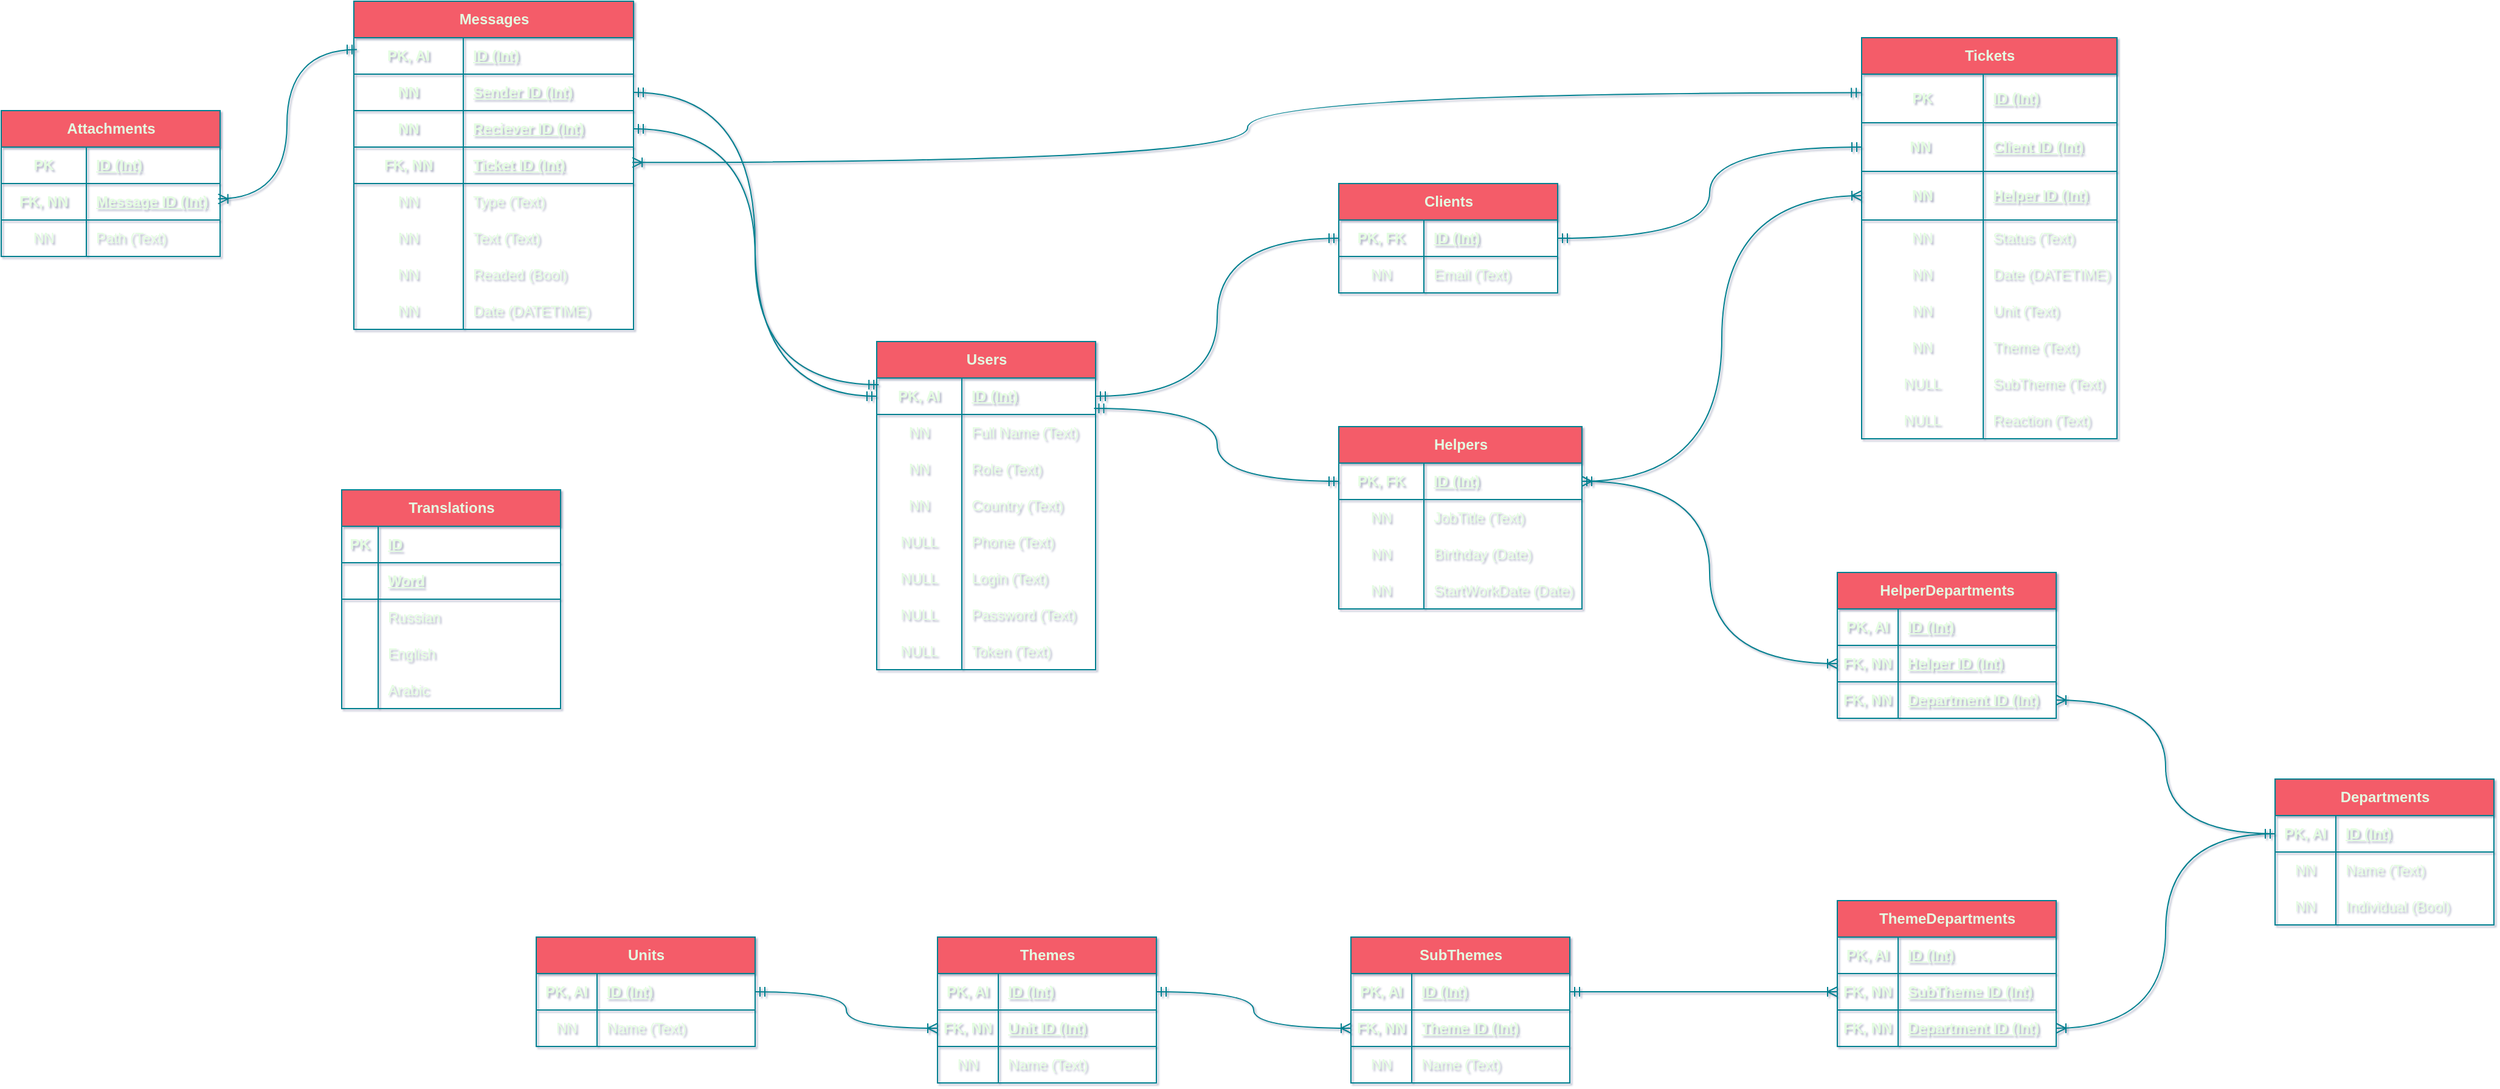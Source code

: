 <mxfile version="22.1.2" type="device">
  <diagram id="R2lEEEUBdFMjLlhIrx00" name="Page-1">
    <mxGraphModel dx="1182" dy="690" grid="1" gridSize="10" guides="1" tooltips="1" connect="1" arrows="1" fold="1" page="1" pageScale="1" pageWidth="2336" pageHeight="1654" background="none" math="0" shadow="1" extFonts="Permanent Marker^https://fonts.googleapis.com/css?family=Permanent+Marker">
      <root>
        <mxCell id="0" />
        <mxCell id="1" parent="0" />
        <mxCell id="3P94XdJbHZK8_HYbKxSU-15" value="Tickets" style="shape=table;startSize=30;container=1;collapsible=1;childLayout=tableLayout;fixedRows=1;rowLines=0;fontStyle=1;align=center;resizeLast=1;html=1;labelBackgroundColor=none;fillColor=#F45B69;strokeColor=#028090;fontColor=#E4FDE1;" parent="1" vertex="1">
          <mxGeometry x="1550" y="380" width="210" height="330" as="geometry" />
        </mxCell>
        <mxCell id="3P94XdJbHZK8_HYbKxSU-16" value="" style="shape=tableRow;horizontal=0;startSize=0;swimlaneHead=0;swimlaneBody=0;fillColor=none;collapsible=0;dropTarget=0;points=[[0,0.5],[1,0.5]];portConstraint=eastwest;top=0;left=0;right=0;bottom=1;labelBackgroundColor=none;strokeColor=#028090;fontColor=#E4FDE1;" parent="3P94XdJbHZK8_HYbKxSU-15" vertex="1">
          <mxGeometry y="30" width="210" height="40" as="geometry" />
        </mxCell>
        <mxCell id="3P94XdJbHZK8_HYbKxSU-17" value="PK" style="shape=partialRectangle;connectable=0;fillColor=none;top=0;left=0;bottom=0;right=0;fontStyle=1;overflow=hidden;whiteSpace=wrap;html=1;labelBackgroundColor=none;strokeColor=#028090;fontColor=#E4FDE1;" parent="3P94XdJbHZK8_HYbKxSU-16" vertex="1">
          <mxGeometry width="100" height="40" as="geometry">
            <mxRectangle width="100" height="40" as="alternateBounds" />
          </mxGeometry>
        </mxCell>
        <mxCell id="3P94XdJbHZK8_HYbKxSU-18" value="ID (Int)" style="shape=partialRectangle;connectable=0;fillColor=none;top=0;left=0;bottom=0;right=0;align=left;spacingLeft=6;fontStyle=5;overflow=hidden;whiteSpace=wrap;html=1;labelBackgroundColor=none;strokeColor=#028090;fontColor=#E4FDE1;" parent="3P94XdJbHZK8_HYbKxSU-16" vertex="1">
          <mxGeometry x="100" width="110" height="40" as="geometry">
            <mxRectangle width="110" height="40" as="alternateBounds" />
          </mxGeometry>
        </mxCell>
        <mxCell id="3P94XdJbHZK8_HYbKxSU-59" style="shape=tableRow;horizontal=0;startSize=0;swimlaneHead=0;swimlaneBody=0;fillColor=none;collapsible=0;dropTarget=0;points=[[0,0.5],[1,0.5]];portConstraint=eastwest;top=0;left=0;right=0;bottom=1;labelBackgroundColor=none;strokeColor=#028090;fontColor=#E4FDE1;" parent="3P94XdJbHZK8_HYbKxSU-15" vertex="1">
          <mxGeometry y="70" width="210" height="40" as="geometry" />
        </mxCell>
        <mxCell id="3P94XdJbHZK8_HYbKxSU-60" value="NN&amp;nbsp;" style="shape=partialRectangle;connectable=0;fillColor=none;top=0;left=0;bottom=0;right=0;fontStyle=1;overflow=hidden;whiteSpace=wrap;html=1;labelBackgroundColor=none;strokeColor=#028090;fontColor=#E4FDE1;" parent="3P94XdJbHZK8_HYbKxSU-59" vertex="1">
          <mxGeometry width="100" height="40" as="geometry">
            <mxRectangle width="100" height="40" as="alternateBounds" />
          </mxGeometry>
        </mxCell>
        <mxCell id="3P94XdJbHZK8_HYbKxSU-61" value="Client ID (Int)" style="shape=partialRectangle;connectable=0;fillColor=none;top=0;left=0;bottom=0;right=0;align=left;spacingLeft=6;fontStyle=5;overflow=hidden;whiteSpace=wrap;html=1;labelBackgroundColor=none;strokeColor=#028090;fontColor=#E4FDE1;" parent="3P94XdJbHZK8_HYbKxSU-59" vertex="1">
          <mxGeometry x="100" width="110" height="40" as="geometry">
            <mxRectangle width="110" height="40" as="alternateBounds" />
          </mxGeometry>
        </mxCell>
        <mxCell id="3P94XdJbHZK8_HYbKxSU-56" style="shape=tableRow;horizontal=0;startSize=0;swimlaneHead=0;swimlaneBody=0;fillColor=none;collapsible=0;dropTarget=0;points=[[0,0.5],[1,0.5]];portConstraint=eastwest;top=0;left=0;right=0;bottom=1;labelBackgroundColor=none;strokeColor=#028090;fontColor=#E4FDE1;" parent="3P94XdJbHZK8_HYbKxSU-15" vertex="1">
          <mxGeometry y="110" width="210" height="40" as="geometry" />
        </mxCell>
        <mxCell id="3P94XdJbHZK8_HYbKxSU-57" value="NN" style="shape=partialRectangle;connectable=0;fillColor=none;top=0;left=0;bottom=0;right=0;fontStyle=1;overflow=hidden;whiteSpace=wrap;html=1;labelBackgroundColor=none;strokeColor=#028090;fontColor=#E4FDE1;" parent="3P94XdJbHZK8_HYbKxSU-56" vertex="1">
          <mxGeometry width="100" height="40" as="geometry">
            <mxRectangle width="100" height="40" as="alternateBounds" />
          </mxGeometry>
        </mxCell>
        <mxCell id="3P94XdJbHZK8_HYbKxSU-58" value="Helper ID (Int)" style="shape=partialRectangle;connectable=0;fillColor=none;top=0;left=0;bottom=0;right=0;align=left;spacingLeft=6;fontStyle=5;overflow=hidden;whiteSpace=wrap;html=1;labelBackgroundColor=none;strokeColor=#028090;fontColor=#E4FDE1;" parent="3P94XdJbHZK8_HYbKxSU-56" vertex="1">
          <mxGeometry x="100" width="110" height="40" as="geometry">
            <mxRectangle width="110" height="40" as="alternateBounds" />
          </mxGeometry>
        </mxCell>
        <mxCell id="XTmCY1wv85QHn5lF_T6b-1" style="shape=tableRow;horizontal=0;startSize=0;swimlaneHead=0;swimlaneBody=0;fillColor=none;collapsible=0;dropTarget=0;points=[[0,0.5],[1,0.5]];portConstraint=eastwest;top=0;left=0;right=0;bottom=0;labelBackgroundColor=none;strokeColor=#028090;fontColor=#E4FDE1;" parent="3P94XdJbHZK8_HYbKxSU-15" vertex="1">
          <mxGeometry y="150" width="210" height="30" as="geometry" />
        </mxCell>
        <mxCell id="XTmCY1wv85QHn5lF_T6b-2" value="NN" style="shape=partialRectangle;connectable=0;fillColor=none;top=0;left=0;bottom=0;right=0;editable=1;overflow=hidden;whiteSpace=wrap;html=1;labelBackgroundColor=none;strokeColor=#028090;fontColor=#E4FDE1;" parent="XTmCY1wv85QHn5lF_T6b-1" vertex="1">
          <mxGeometry width="100" height="30" as="geometry">
            <mxRectangle width="100" height="30" as="alternateBounds" />
          </mxGeometry>
        </mxCell>
        <mxCell id="XTmCY1wv85QHn5lF_T6b-3" value="Status (Text)" style="shape=partialRectangle;connectable=0;fillColor=none;top=0;left=0;bottom=0;right=0;align=left;spacingLeft=6;overflow=hidden;whiteSpace=wrap;html=1;labelBackgroundColor=none;strokeColor=#028090;fontColor=#E4FDE1;" parent="XTmCY1wv85QHn5lF_T6b-1" vertex="1">
          <mxGeometry x="100" width="110" height="30" as="geometry">
            <mxRectangle width="110" height="30" as="alternateBounds" />
          </mxGeometry>
        </mxCell>
        <mxCell id="3P94XdJbHZK8_HYbKxSU-19" value="" style="shape=tableRow;horizontal=0;startSize=0;swimlaneHead=0;swimlaneBody=0;fillColor=none;collapsible=0;dropTarget=0;points=[[0,0.5],[1,0.5]];portConstraint=eastwest;top=0;left=0;right=0;bottom=0;labelBackgroundColor=none;strokeColor=#028090;fontColor=#E4FDE1;" parent="3P94XdJbHZK8_HYbKxSU-15" vertex="1">
          <mxGeometry y="180" width="210" height="30" as="geometry" />
        </mxCell>
        <mxCell id="3P94XdJbHZK8_HYbKxSU-20" value="NN" style="shape=partialRectangle;connectable=0;fillColor=none;top=0;left=0;bottom=0;right=0;editable=1;overflow=hidden;whiteSpace=wrap;html=1;labelBackgroundColor=none;strokeColor=#028090;fontColor=#E4FDE1;" parent="3P94XdJbHZK8_HYbKxSU-19" vertex="1">
          <mxGeometry width="100" height="30" as="geometry">
            <mxRectangle width="100" height="30" as="alternateBounds" />
          </mxGeometry>
        </mxCell>
        <mxCell id="3P94XdJbHZK8_HYbKxSU-21" value="Date (DATETIME)" style="shape=partialRectangle;connectable=0;fillColor=none;top=0;left=0;bottom=0;right=0;align=left;spacingLeft=6;overflow=hidden;whiteSpace=wrap;html=1;labelBackgroundColor=none;strokeColor=#028090;fontColor=#E4FDE1;" parent="3P94XdJbHZK8_HYbKxSU-19" vertex="1">
          <mxGeometry x="100" width="110" height="30" as="geometry">
            <mxRectangle width="110" height="30" as="alternateBounds" />
          </mxGeometry>
        </mxCell>
        <mxCell id="3P94XdJbHZK8_HYbKxSU-22" value="" style="shape=tableRow;horizontal=0;startSize=0;swimlaneHead=0;swimlaneBody=0;fillColor=none;collapsible=0;dropTarget=0;points=[[0,0.5],[1,0.5]];portConstraint=eastwest;top=0;left=0;right=0;bottom=0;labelBackgroundColor=none;strokeColor=#028090;fontColor=#E4FDE1;" parent="3P94XdJbHZK8_HYbKxSU-15" vertex="1">
          <mxGeometry y="210" width="210" height="30" as="geometry" />
        </mxCell>
        <mxCell id="3P94XdJbHZK8_HYbKxSU-23" value="NN" style="shape=partialRectangle;connectable=0;fillColor=none;top=0;left=0;bottom=0;right=0;editable=1;overflow=hidden;whiteSpace=wrap;html=1;labelBackgroundColor=none;strokeColor=#028090;fontColor=#E4FDE1;" parent="3P94XdJbHZK8_HYbKxSU-22" vertex="1">
          <mxGeometry width="100" height="30" as="geometry">
            <mxRectangle width="100" height="30" as="alternateBounds" />
          </mxGeometry>
        </mxCell>
        <mxCell id="3P94XdJbHZK8_HYbKxSU-24" value="Unit (Text)" style="shape=partialRectangle;connectable=0;fillColor=none;top=0;left=0;bottom=0;right=0;align=left;spacingLeft=6;overflow=hidden;whiteSpace=wrap;html=1;labelBackgroundColor=none;strokeColor=#028090;fontColor=#E4FDE1;" parent="3P94XdJbHZK8_HYbKxSU-22" vertex="1">
          <mxGeometry x="100" width="110" height="30" as="geometry">
            <mxRectangle width="110" height="30" as="alternateBounds" />
          </mxGeometry>
        </mxCell>
        <mxCell id="3P94XdJbHZK8_HYbKxSU-25" value="" style="shape=tableRow;horizontal=0;startSize=0;swimlaneHead=0;swimlaneBody=0;fillColor=none;collapsible=0;dropTarget=0;points=[[0,0.5],[1,0.5]];portConstraint=eastwest;top=0;left=0;right=0;bottom=0;labelBackgroundColor=none;strokeColor=#028090;fontColor=#E4FDE1;" parent="3P94XdJbHZK8_HYbKxSU-15" vertex="1">
          <mxGeometry y="240" width="210" height="30" as="geometry" />
        </mxCell>
        <mxCell id="3P94XdJbHZK8_HYbKxSU-26" value="NN" style="shape=partialRectangle;connectable=0;fillColor=none;top=0;left=0;bottom=0;right=0;editable=1;overflow=hidden;whiteSpace=wrap;html=1;labelBackgroundColor=none;strokeColor=#028090;fontColor=#E4FDE1;" parent="3P94XdJbHZK8_HYbKxSU-25" vertex="1">
          <mxGeometry width="100" height="30" as="geometry">
            <mxRectangle width="100" height="30" as="alternateBounds" />
          </mxGeometry>
        </mxCell>
        <mxCell id="3P94XdJbHZK8_HYbKxSU-27" value="Theme (Text)" style="shape=partialRectangle;connectable=0;fillColor=none;top=0;left=0;bottom=0;right=0;align=left;spacingLeft=6;overflow=hidden;whiteSpace=wrap;html=1;labelBackgroundColor=none;strokeColor=#028090;fontColor=#E4FDE1;" parent="3P94XdJbHZK8_HYbKxSU-25" vertex="1">
          <mxGeometry x="100" width="110" height="30" as="geometry">
            <mxRectangle width="110" height="30" as="alternateBounds" />
          </mxGeometry>
        </mxCell>
        <mxCell id="XTmCY1wv85QHn5lF_T6b-4" style="shape=tableRow;horizontal=0;startSize=0;swimlaneHead=0;swimlaneBody=0;fillColor=none;collapsible=0;dropTarget=0;points=[[0,0.5],[1,0.5]];portConstraint=eastwest;top=0;left=0;right=0;bottom=0;labelBackgroundColor=none;strokeColor=#028090;fontColor=#E4FDE1;" parent="3P94XdJbHZK8_HYbKxSU-15" vertex="1">
          <mxGeometry y="270" width="210" height="30" as="geometry" />
        </mxCell>
        <mxCell id="XTmCY1wv85QHn5lF_T6b-5" value="NULL" style="shape=partialRectangle;connectable=0;fillColor=none;top=0;left=0;bottom=0;right=0;editable=1;overflow=hidden;whiteSpace=wrap;html=1;labelBackgroundColor=none;strokeColor=#028090;fontColor=#E4FDE1;" parent="XTmCY1wv85QHn5lF_T6b-4" vertex="1">
          <mxGeometry width="100" height="30" as="geometry">
            <mxRectangle width="100" height="30" as="alternateBounds" />
          </mxGeometry>
        </mxCell>
        <mxCell id="XTmCY1wv85QHn5lF_T6b-6" value="SubTheme (Text)" style="shape=partialRectangle;connectable=0;fillColor=none;top=0;left=0;bottom=0;right=0;align=left;spacingLeft=6;overflow=hidden;whiteSpace=wrap;html=1;labelBackgroundColor=none;strokeColor=#028090;fontColor=#E4FDE1;" parent="XTmCY1wv85QHn5lF_T6b-4" vertex="1">
          <mxGeometry x="100" width="110" height="30" as="geometry">
            <mxRectangle width="110" height="30" as="alternateBounds" />
          </mxGeometry>
        </mxCell>
        <mxCell id="3P94XdJbHZK8_HYbKxSU-47" value="" style="shape=tableRow;horizontal=0;startSize=0;swimlaneHead=0;swimlaneBody=0;fillColor=none;collapsible=0;dropTarget=0;points=[[0,0.5],[1,0.5]];portConstraint=eastwest;top=0;left=0;right=0;bottom=0;labelBackgroundColor=none;strokeColor=#028090;fontColor=#E4FDE1;" parent="3P94XdJbHZK8_HYbKxSU-15" vertex="1">
          <mxGeometry y="300" width="210" height="30" as="geometry" />
        </mxCell>
        <mxCell id="3P94XdJbHZK8_HYbKxSU-48" value="NULL" style="shape=partialRectangle;connectable=0;fillColor=none;top=0;left=0;bottom=0;right=0;editable=1;overflow=hidden;whiteSpace=wrap;html=1;labelBackgroundColor=none;strokeColor=#028090;fontColor=#E4FDE1;" parent="3P94XdJbHZK8_HYbKxSU-47" vertex="1">
          <mxGeometry width="100" height="30" as="geometry">
            <mxRectangle width="100" height="30" as="alternateBounds" />
          </mxGeometry>
        </mxCell>
        <mxCell id="3P94XdJbHZK8_HYbKxSU-49" value="Reaction (Text)" style="shape=partialRectangle;connectable=0;fillColor=none;top=0;left=0;bottom=0;right=0;align=left;spacingLeft=6;overflow=hidden;whiteSpace=wrap;html=1;labelBackgroundColor=none;strokeColor=#028090;fontColor=#E4FDE1;" parent="3P94XdJbHZK8_HYbKxSU-47" vertex="1">
          <mxGeometry x="100" width="110" height="30" as="geometry">
            <mxRectangle width="110" height="30" as="alternateBounds" />
          </mxGeometry>
        </mxCell>
        <mxCell id="DxpL5suCwPyEXI_WET-Q-1" style="edgeStyle=orthogonalEdgeStyle;orthogonalLoop=1;jettySize=auto;html=1;exitX=0.011;exitY=0.327;exitDx=0;exitDy=0;exitPerimeter=0;endArrow=ERoneToMany;endFill=0;startArrow=ERmandOne;startFill=0;curved=1;labelBackgroundColor=none;strokeColor=#028090;fontColor=default;entryX=0.991;entryY=0.422;entryDx=0;entryDy=0;entryPerimeter=0;" parent="1" source="3P94XdJbHZK8_HYbKxSU-63" target="4a4ismQjVpPIc-sOdgtb-1" edge="1">
          <mxGeometry relative="1" as="geometry">
            <mxPoint x="304.71" y="486.68" as="sourcePoint" />
          </mxGeometry>
        </mxCell>
        <mxCell id="3P94XdJbHZK8_HYbKxSU-62" value="Messages" style="shape=table;startSize=30;container=1;collapsible=1;childLayout=tableLayout;fixedRows=1;rowLines=0;fontStyle=1;align=center;resizeLast=1;html=1;strokeColor=#028090;fontColor=#E4FDE1;fillColor=#F45B69;labelBackgroundColor=none;" parent="1" vertex="1">
          <mxGeometry x="310" y="350" width="230" height="270" as="geometry" />
        </mxCell>
        <mxCell id="3P94XdJbHZK8_HYbKxSU-63" value="" style="shape=tableRow;horizontal=0;startSize=0;swimlaneHead=0;swimlaneBody=0;fillColor=none;collapsible=0;dropTarget=0;points=[[0,0.5],[1,0.5]];portConstraint=eastwest;top=0;left=0;right=0;bottom=1;strokeColor=#028090;fontColor=#E4FDE1;labelBackgroundColor=none;" parent="3P94XdJbHZK8_HYbKxSU-62" vertex="1">
          <mxGeometry y="30" width="230" height="30" as="geometry" />
        </mxCell>
        <mxCell id="3P94XdJbHZK8_HYbKxSU-64" value="PK, AI" style="shape=partialRectangle;connectable=0;fillColor=none;top=0;left=0;bottom=0;right=0;fontStyle=1;overflow=hidden;whiteSpace=wrap;html=1;strokeColor=#028090;fontColor=#E4FDE1;labelBackgroundColor=none;" parent="3P94XdJbHZK8_HYbKxSU-63" vertex="1">
          <mxGeometry width="90" height="30" as="geometry">
            <mxRectangle width="90" height="30" as="alternateBounds" />
          </mxGeometry>
        </mxCell>
        <mxCell id="3P94XdJbHZK8_HYbKxSU-65" value="ID (Int)" style="shape=partialRectangle;connectable=0;fillColor=none;top=0;left=0;bottom=0;right=0;align=left;spacingLeft=6;fontStyle=5;overflow=hidden;whiteSpace=wrap;html=1;strokeColor=#028090;fontColor=#E4FDE1;labelBackgroundColor=none;" parent="3P94XdJbHZK8_HYbKxSU-63" vertex="1">
          <mxGeometry x="90" width="140" height="30" as="geometry">
            <mxRectangle width="140" height="30" as="alternateBounds" />
          </mxGeometry>
        </mxCell>
        <mxCell id="3P94XdJbHZK8_HYbKxSU-136" style="shape=tableRow;horizontal=0;startSize=0;swimlaneHead=0;swimlaneBody=0;fillColor=none;collapsible=0;dropTarget=0;points=[[0,0.5],[1,0.5]];portConstraint=eastwest;top=0;left=0;right=0;bottom=1;strokeColor=#028090;fontColor=#E4FDE1;labelBackgroundColor=none;" parent="3P94XdJbHZK8_HYbKxSU-62" vertex="1">
          <mxGeometry y="60" width="230" height="30" as="geometry" />
        </mxCell>
        <mxCell id="3P94XdJbHZK8_HYbKxSU-137" value="NN" style="shape=partialRectangle;connectable=0;fillColor=none;top=0;left=0;bottom=0;right=0;fontStyle=1;overflow=hidden;whiteSpace=wrap;html=1;strokeColor=#028090;fontColor=#E4FDE1;labelBackgroundColor=none;" parent="3P94XdJbHZK8_HYbKxSU-136" vertex="1">
          <mxGeometry width="90" height="30" as="geometry">
            <mxRectangle width="90" height="30" as="alternateBounds" />
          </mxGeometry>
        </mxCell>
        <mxCell id="3P94XdJbHZK8_HYbKxSU-138" value="Sender ID (Int)" style="shape=partialRectangle;connectable=0;fillColor=none;top=0;left=0;bottom=0;right=0;align=left;spacingLeft=6;fontStyle=5;overflow=hidden;whiteSpace=wrap;html=1;strokeColor=#028090;fontColor=#E4FDE1;labelBackgroundColor=none;" parent="3P94XdJbHZK8_HYbKxSU-136" vertex="1">
          <mxGeometry x="90" width="140" height="30" as="geometry">
            <mxRectangle width="140" height="30" as="alternateBounds" />
          </mxGeometry>
        </mxCell>
        <mxCell id="3P94XdJbHZK8_HYbKxSU-133" style="shape=tableRow;horizontal=0;startSize=0;swimlaneHead=0;swimlaneBody=0;fillColor=none;collapsible=0;dropTarget=0;points=[[0,0.5],[1,0.5]];portConstraint=eastwest;top=0;left=0;right=0;bottom=1;strokeColor=#028090;fontColor=#E4FDE1;labelBackgroundColor=none;" parent="3P94XdJbHZK8_HYbKxSU-62" vertex="1">
          <mxGeometry y="90" width="230" height="30" as="geometry" />
        </mxCell>
        <mxCell id="3P94XdJbHZK8_HYbKxSU-134" value="NN" style="shape=partialRectangle;connectable=0;fillColor=none;top=0;left=0;bottom=0;right=0;fontStyle=1;overflow=hidden;whiteSpace=wrap;html=1;strokeColor=#028090;fontColor=#E4FDE1;labelBackgroundColor=none;" parent="3P94XdJbHZK8_HYbKxSU-133" vertex="1">
          <mxGeometry width="90" height="30" as="geometry">
            <mxRectangle width="90" height="30" as="alternateBounds" />
          </mxGeometry>
        </mxCell>
        <mxCell id="3P94XdJbHZK8_HYbKxSU-135" value="Reciever ID (Int)" style="shape=partialRectangle;connectable=0;fillColor=none;top=0;left=0;bottom=0;right=0;align=left;spacingLeft=6;fontStyle=5;overflow=hidden;whiteSpace=wrap;html=1;strokeColor=#028090;fontColor=#E4FDE1;labelBackgroundColor=none;" parent="3P94XdJbHZK8_HYbKxSU-133" vertex="1">
          <mxGeometry x="90" width="140" height="30" as="geometry">
            <mxRectangle width="140" height="30" as="alternateBounds" />
          </mxGeometry>
        </mxCell>
        <mxCell id="4a4ismQjVpPIc-sOdgtb-4" style="shape=tableRow;horizontal=0;startSize=0;swimlaneHead=0;swimlaneBody=0;fillColor=none;collapsible=0;dropTarget=0;points=[[0,0.5],[1,0.5]];portConstraint=eastwest;top=0;left=0;right=0;bottom=1;strokeColor=#028090;fontColor=#E4FDE1;labelBackgroundColor=none;" parent="3P94XdJbHZK8_HYbKxSU-62" vertex="1">
          <mxGeometry y="120" width="230" height="30" as="geometry" />
        </mxCell>
        <mxCell id="4a4ismQjVpPIc-sOdgtb-5" value="FK, NN" style="shape=partialRectangle;connectable=0;fillColor=none;top=0;left=0;bottom=0;right=0;fontStyle=1;overflow=hidden;whiteSpace=wrap;html=1;strokeColor=#028090;fontColor=#E4FDE1;labelBackgroundColor=none;" parent="4a4ismQjVpPIc-sOdgtb-4" vertex="1">
          <mxGeometry width="90" height="30" as="geometry">
            <mxRectangle width="90" height="30" as="alternateBounds" />
          </mxGeometry>
        </mxCell>
        <mxCell id="4a4ismQjVpPIc-sOdgtb-6" value="Ticket ID (Int)" style="shape=partialRectangle;connectable=0;fillColor=none;top=0;left=0;bottom=0;right=0;align=left;spacingLeft=6;fontStyle=5;overflow=hidden;whiteSpace=wrap;html=1;strokeColor=#028090;fontColor=#E4FDE1;labelBackgroundColor=none;" parent="4a4ismQjVpPIc-sOdgtb-4" vertex="1">
          <mxGeometry x="90" width="140" height="30" as="geometry">
            <mxRectangle width="140" height="30" as="alternateBounds" />
          </mxGeometry>
        </mxCell>
        <mxCell id="3P94XdJbHZK8_HYbKxSU-66" value="" style="shape=tableRow;horizontal=0;startSize=0;swimlaneHead=0;swimlaneBody=0;fillColor=none;collapsible=0;dropTarget=0;points=[[0,0.5],[1,0.5]];portConstraint=eastwest;top=0;left=0;right=0;bottom=0;strokeColor=#028090;fontColor=#E4FDE1;labelBackgroundColor=none;" parent="3P94XdJbHZK8_HYbKxSU-62" vertex="1">
          <mxGeometry y="150" width="230" height="30" as="geometry" />
        </mxCell>
        <mxCell id="3P94XdJbHZK8_HYbKxSU-67" value="NN" style="shape=partialRectangle;connectable=0;fillColor=none;top=0;left=0;bottom=0;right=0;editable=1;overflow=hidden;whiteSpace=wrap;html=1;strokeColor=#028090;fontColor=#E4FDE1;labelBackgroundColor=none;" parent="3P94XdJbHZK8_HYbKxSU-66" vertex="1">
          <mxGeometry width="90" height="30" as="geometry">
            <mxRectangle width="90" height="30" as="alternateBounds" />
          </mxGeometry>
        </mxCell>
        <mxCell id="3P94XdJbHZK8_HYbKxSU-68" value="Type (Text)" style="shape=partialRectangle;connectable=0;fillColor=none;top=0;left=0;bottom=0;right=0;align=left;spacingLeft=6;overflow=hidden;whiteSpace=wrap;html=1;strokeColor=#028090;fontColor=#E4FDE1;labelBackgroundColor=none;" parent="3P94XdJbHZK8_HYbKxSU-66" vertex="1">
          <mxGeometry x="90" width="140" height="30" as="geometry">
            <mxRectangle width="140" height="30" as="alternateBounds" />
          </mxGeometry>
        </mxCell>
        <mxCell id="3P94XdJbHZK8_HYbKxSU-72" value="" style="shape=tableRow;horizontal=0;startSize=0;swimlaneHead=0;swimlaneBody=0;fillColor=none;collapsible=0;dropTarget=0;points=[[0,0.5],[1,0.5]];portConstraint=eastwest;top=0;left=0;right=0;bottom=0;strokeColor=#028090;fontColor=#E4FDE1;labelBackgroundColor=none;" parent="3P94XdJbHZK8_HYbKxSU-62" vertex="1">
          <mxGeometry y="180" width="230" height="30" as="geometry" />
        </mxCell>
        <mxCell id="3P94XdJbHZK8_HYbKxSU-73" value="NN" style="shape=partialRectangle;connectable=0;fillColor=none;top=0;left=0;bottom=0;right=0;editable=1;overflow=hidden;whiteSpace=wrap;html=1;strokeColor=#028090;fontColor=#E4FDE1;labelBackgroundColor=none;" parent="3P94XdJbHZK8_HYbKxSU-72" vertex="1">
          <mxGeometry width="90" height="30" as="geometry">
            <mxRectangle width="90" height="30" as="alternateBounds" />
          </mxGeometry>
        </mxCell>
        <mxCell id="3P94XdJbHZK8_HYbKxSU-74" value="Text (Text)" style="shape=partialRectangle;connectable=0;fillColor=none;top=0;left=0;bottom=0;right=0;align=left;spacingLeft=6;overflow=hidden;whiteSpace=wrap;html=1;strokeColor=#028090;fontColor=#E4FDE1;labelBackgroundColor=none;" parent="3P94XdJbHZK8_HYbKxSU-72" vertex="1">
          <mxGeometry x="90" width="140" height="30" as="geometry">
            <mxRectangle width="140" height="30" as="alternateBounds" />
          </mxGeometry>
        </mxCell>
        <mxCell id="K-T_2Kvecu3-G-0yWXUW-1" style="shape=tableRow;horizontal=0;startSize=0;swimlaneHead=0;swimlaneBody=0;fillColor=none;collapsible=0;dropTarget=0;points=[[0,0.5],[1,0.5]];portConstraint=eastwest;top=0;left=0;right=0;bottom=0;strokeColor=#028090;fontColor=#E4FDE1;labelBackgroundColor=none;" parent="3P94XdJbHZK8_HYbKxSU-62" vertex="1">
          <mxGeometry y="210" width="230" height="30" as="geometry" />
        </mxCell>
        <mxCell id="K-T_2Kvecu3-G-0yWXUW-2" value="NN" style="shape=partialRectangle;connectable=0;fillColor=none;top=0;left=0;bottom=0;right=0;editable=1;overflow=hidden;whiteSpace=wrap;html=1;strokeColor=#028090;fontColor=#E4FDE1;labelBackgroundColor=none;" parent="K-T_2Kvecu3-G-0yWXUW-1" vertex="1">
          <mxGeometry width="90" height="30" as="geometry">
            <mxRectangle width="90" height="30" as="alternateBounds" />
          </mxGeometry>
        </mxCell>
        <mxCell id="K-T_2Kvecu3-G-0yWXUW-3" value="Readed (Bool)" style="shape=partialRectangle;connectable=0;fillColor=none;top=0;left=0;bottom=0;right=0;align=left;spacingLeft=6;overflow=hidden;whiteSpace=wrap;html=1;strokeColor=#028090;fontColor=#E4FDE1;labelBackgroundColor=none;" parent="K-T_2Kvecu3-G-0yWXUW-1" vertex="1">
          <mxGeometry x="90" width="140" height="30" as="geometry">
            <mxRectangle width="140" height="30" as="alternateBounds" />
          </mxGeometry>
        </mxCell>
        <mxCell id="DxpL5suCwPyEXI_WET-Q-34" style="shape=tableRow;horizontal=0;startSize=0;swimlaneHead=0;swimlaneBody=0;fillColor=none;collapsible=0;dropTarget=0;points=[[0,0.5],[1,0.5]];portConstraint=eastwest;top=0;left=0;right=0;bottom=0;strokeColor=#028090;fontColor=#E4FDE1;labelBackgroundColor=none;" parent="3P94XdJbHZK8_HYbKxSU-62" vertex="1">
          <mxGeometry y="240" width="230" height="30" as="geometry" />
        </mxCell>
        <mxCell id="DxpL5suCwPyEXI_WET-Q-35" value="NN" style="shape=partialRectangle;connectable=0;fillColor=none;top=0;left=0;bottom=0;right=0;editable=1;overflow=hidden;whiteSpace=wrap;html=1;strokeColor=#028090;fontColor=#E4FDE1;labelBackgroundColor=none;" parent="DxpL5suCwPyEXI_WET-Q-34" vertex="1">
          <mxGeometry width="90" height="30" as="geometry">
            <mxRectangle width="90" height="30" as="alternateBounds" />
          </mxGeometry>
        </mxCell>
        <mxCell id="DxpL5suCwPyEXI_WET-Q-36" value="Date (DATETIME)" style="shape=partialRectangle;connectable=0;fillColor=none;top=0;left=0;bottom=0;right=0;align=left;spacingLeft=6;overflow=hidden;whiteSpace=wrap;html=1;strokeColor=#028090;fontColor=#E4FDE1;labelBackgroundColor=none;" parent="DxpL5suCwPyEXI_WET-Q-34" vertex="1">
          <mxGeometry x="90" width="140" height="30" as="geometry">
            <mxRectangle width="140" height="30" as="alternateBounds" />
          </mxGeometry>
        </mxCell>
        <mxCell id="3P94XdJbHZK8_HYbKxSU-75" value="Users" style="shape=table;startSize=30;container=1;collapsible=1;childLayout=tableLayout;fixedRows=1;rowLines=0;fontStyle=1;align=center;resizeLast=1;html=1;strokeColor=#028090;fontColor=#E4FDE1;fillColor=#F45B69;labelBackgroundColor=none;" parent="1" vertex="1">
          <mxGeometry x="740" y="630" width="180" height="270" as="geometry" />
        </mxCell>
        <mxCell id="3P94XdJbHZK8_HYbKxSU-76" value="" style="shape=tableRow;horizontal=0;startSize=0;swimlaneHead=0;swimlaneBody=0;fillColor=none;collapsible=0;dropTarget=0;points=[[0,0.5],[1,0.5]];portConstraint=eastwest;top=0;left=0;right=0;bottom=1;strokeColor=#028090;fontColor=#E4FDE1;labelBackgroundColor=none;" parent="3P94XdJbHZK8_HYbKxSU-75" vertex="1">
          <mxGeometry y="30" width="180" height="30" as="geometry" />
        </mxCell>
        <mxCell id="3P94XdJbHZK8_HYbKxSU-77" value="PK, AI" style="shape=partialRectangle;connectable=0;fillColor=none;top=0;left=0;bottom=0;right=0;fontStyle=1;overflow=hidden;whiteSpace=wrap;html=1;strokeColor=#028090;fontColor=#E4FDE1;labelBackgroundColor=none;" parent="3P94XdJbHZK8_HYbKxSU-76" vertex="1">
          <mxGeometry width="70" height="30" as="geometry">
            <mxRectangle width="70" height="30" as="alternateBounds" />
          </mxGeometry>
        </mxCell>
        <mxCell id="3P94XdJbHZK8_HYbKxSU-78" value="ID (Int)" style="shape=partialRectangle;connectable=0;fillColor=none;top=0;left=0;bottom=0;right=0;align=left;spacingLeft=6;fontStyle=5;overflow=hidden;whiteSpace=wrap;html=1;strokeColor=#028090;fontColor=#E4FDE1;labelBackgroundColor=none;" parent="3P94XdJbHZK8_HYbKxSU-76" vertex="1">
          <mxGeometry x="70" width="110" height="30" as="geometry">
            <mxRectangle width="110" height="30" as="alternateBounds" />
          </mxGeometry>
        </mxCell>
        <mxCell id="3P94XdJbHZK8_HYbKxSU-79" value="" style="shape=tableRow;horizontal=0;startSize=0;swimlaneHead=0;swimlaneBody=0;fillColor=none;collapsible=0;dropTarget=0;points=[[0,0.5],[1,0.5]];portConstraint=eastwest;top=0;left=0;right=0;bottom=0;strokeColor=#028090;fontColor=#E4FDE1;labelBackgroundColor=none;" parent="3P94XdJbHZK8_HYbKxSU-75" vertex="1">
          <mxGeometry y="60" width="180" height="30" as="geometry" />
        </mxCell>
        <mxCell id="3P94XdJbHZK8_HYbKxSU-80" value="NN" style="shape=partialRectangle;connectable=0;fillColor=none;top=0;left=0;bottom=0;right=0;editable=1;overflow=hidden;whiteSpace=wrap;html=1;strokeColor=#028090;fontColor=#E4FDE1;labelBackgroundColor=none;" parent="3P94XdJbHZK8_HYbKxSU-79" vertex="1">
          <mxGeometry width="70" height="30" as="geometry">
            <mxRectangle width="70" height="30" as="alternateBounds" />
          </mxGeometry>
        </mxCell>
        <mxCell id="3P94XdJbHZK8_HYbKxSU-81" value="Full Name (Text)" style="shape=partialRectangle;connectable=0;fillColor=none;top=0;left=0;bottom=0;right=0;align=left;spacingLeft=6;overflow=hidden;whiteSpace=wrap;html=1;strokeColor=#028090;fontColor=#E4FDE1;labelBackgroundColor=none;" parent="3P94XdJbHZK8_HYbKxSU-79" vertex="1">
          <mxGeometry x="70" width="110" height="30" as="geometry">
            <mxRectangle width="110" height="30" as="alternateBounds" />
          </mxGeometry>
        </mxCell>
        <mxCell id="3P94XdJbHZK8_HYbKxSU-82" value="" style="shape=tableRow;horizontal=0;startSize=0;swimlaneHead=0;swimlaneBody=0;fillColor=none;collapsible=0;dropTarget=0;points=[[0,0.5],[1,0.5]];portConstraint=eastwest;top=0;left=0;right=0;bottom=0;strokeColor=#028090;fontColor=#E4FDE1;labelBackgroundColor=none;" parent="3P94XdJbHZK8_HYbKxSU-75" vertex="1">
          <mxGeometry y="90" width="180" height="30" as="geometry" />
        </mxCell>
        <mxCell id="3P94XdJbHZK8_HYbKxSU-83" value="NN" style="shape=partialRectangle;connectable=0;fillColor=none;top=0;left=0;bottom=0;right=0;editable=1;overflow=hidden;whiteSpace=wrap;html=1;strokeColor=#028090;fontColor=#E4FDE1;labelBackgroundColor=none;" parent="3P94XdJbHZK8_HYbKxSU-82" vertex="1">
          <mxGeometry width="70" height="30" as="geometry">
            <mxRectangle width="70" height="30" as="alternateBounds" />
          </mxGeometry>
        </mxCell>
        <mxCell id="3P94XdJbHZK8_HYbKxSU-84" value="Role (Text)" style="shape=partialRectangle;connectable=0;fillColor=none;top=0;left=0;bottom=0;right=0;align=left;spacingLeft=6;overflow=hidden;whiteSpace=wrap;html=1;strokeColor=#028090;fontColor=#E4FDE1;labelBackgroundColor=none;" parent="3P94XdJbHZK8_HYbKxSU-82" vertex="1">
          <mxGeometry x="70" width="110" height="30" as="geometry">
            <mxRectangle width="110" height="30" as="alternateBounds" />
          </mxGeometry>
        </mxCell>
        <mxCell id="3P94XdJbHZK8_HYbKxSU-85" value="" style="shape=tableRow;horizontal=0;startSize=0;swimlaneHead=0;swimlaneBody=0;fillColor=none;collapsible=0;dropTarget=0;points=[[0,0.5],[1,0.5]];portConstraint=eastwest;top=0;left=0;right=0;bottom=0;strokeColor=#028090;fontColor=#E4FDE1;labelBackgroundColor=none;" parent="3P94XdJbHZK8_HYbKxSU-75" vertex="1">
          <mxGeometry y="120" width="180" height="30" as="geometry" />
        </mxCell>
        <mxCell id="3P94XdJbHZK8_HYbKxSU-86" value="NN" style="shape=partialRectangle;connectable=0;fillColor=none;top=0;left=0;bottom=0;right=0;editable=1;overflow=hidden;whiteSpace=wrap;html=1;strokeColor=#028090;fontColor=#E4FDE1;labelBackgroundColor=none;" parent="3P94XdJbHZK8_HYbKxSU-85" vertex="1">
          <mxGeometry width="70" height="30" as="geometry">
            <mxRectangle width="70" height="30" as="alternateBounds" />
          </mxGeometry>
        </mxCell>
        <mxCell id="3P94XdJbHZK8_HYbKxSU-87" value="Country (Text)" style="shape=partialRectangle;connectable=0;fillColor=none;top=0;left=0;bottom=0;right=0;align=left;spacingLeft=6;overflow=hidden;whiteSpace=wrap;html=1;strokeColor=#028090;fontColor=#E4FDE1;labelBackgroundColor=none;" parent="3P94XdJbHZK8_HYbKxSU-85" vertex="1">
          <mxGeometry x="70" width="110" height="30" as="geometry">
            <mxRectangle width="110" height="30" as="alternateBounds" />
          </mxGeometry>
        </mxCell>
        <mxCell id="dQYOc3gGEPVeUjpZZTOM-4" style="shape=tableRow;horizontal=0;startSize=0;swimlaneHead=0;swimlaneBody=0;fillColor=none;collapsible=0;dropTarget=0;points=[[0,0.5],[1,0.5]];portConstraint=eastwest;top=0;left=0;right=0;bottom=0;strokeColor=#028090;fontColor=#E4FDE1;labelBackgroundColor=none;" parent="3P94XdJbHZK8_HYbKxSU-75" vertex="1">
          <mxGeometry y="150" width="180" height="30" as="geometry" />
        </mxCell>
        <mxCell id="dQYOc3gGEPVeUjpZZTOM-5" value="NULL" style="shape=partialRectangle;connectable=0;fillColor=none;top=0;left=0;bottom=0;right=0;editable=1;overflow=hidden;whiteSpace=wrap;html=1;strokeColor=#028090;fontColor=#E4FDE1;labelBackgroundColor=none;" parent="dQYOc3gGEPVeUjpZZTOM-4" vertex="1">
          <mxGeometry width="70" height="30" as="geometry">
            <mxRectangle width="70" height="30" as="alternateBounds" />
          </mxGeometry>
        </mxCell>
        <mxCell id="dQYOc3gGEPVeUjpZZTOM-6" value="Phone (Text)" style="shape=partialRectangle;connectable=0;fillColor=none;top=0;left=0;bottom=0;right=0;align=left;spacingLeft=6;overflow=hidden;whiteSpace=wrap;html=1;strokeColor=#028090;fontColor=#E4FDE1;labelBackgroundColor=none;" parent="dQYOc3gGEPVeUjpZZTOM-4" vertex="1">
          <mxGeometry x="70" width="110" height="30" as="geometry">
            <mxRectangle width="110" height="30" as="alternateBounds" />
          </mxGeometry>
        </mxCell>
        <mxCell id="XJYNQz_s-HpyJqyH8m6y-4" style="shape=tableRow;horizontal=0;startSize=0;swimlaneHead=0;swimlaneBody=0;fillColor=none;collapsible=0;dropTarget=0;points=[[0,0.5],[1,0.5]];portConstraint=eastwest;top=0;left=0;right=0;bottom=0;strokeColor=#028090;fontColor=#E4FDE1;labelBackgroundColor=none;" vertex="1" parent="3P94XdJbHZK8_HYbKxSU-75">
          <mxGeometry y="180" width="180" height="30" as="geometry" />
        </mxCell>
        <mxCell id="XJYNQz_s-HpyJqyH8m6y-5" value="NULL" style="shape=partialRectangle;connectable=0;fillColor=none;top=0;left=0;bottom=0;right=0;editable=1;overflow=hidden;whiteSpace=wrap;html=1;strokeColor=#028090;fontColor=#E4FDE1;labelBackgroundColor=none;" vertex="1" parent="XJYNQz_s-HpyJqyH8m6y-4">
          <mxGeometry width="70" height="30" as="geometry">
            <mxRectangle width="70" height="30" as="alternateBounds" />
          </mxGeometry>
        </mxCell>
        <mxCell id="XJYNQz_s-HpyJqyH8m6y-6" value="Login (Text)" style="shape=partialRectangle;connectable=0;fillColor=none;top=0;left=0;bottom=0;right=0;align=left;spacingLeft=6;overflow=hidden;whiteSpace=wrap;html=1;strokeColor=#028090;fontColor=#E4FDE1;labelBackgroundColor=none;" vertex="1" parent="XJYNQz_s-HpyJqyH8m6y-4">
          <mxGeometry x="70" width="110" height="30" as="geometry">
            <mxRectangle width="110" height="30" as="alternateBounds" />
          </mxGeometry>
        </mxCell>
        <mxCell id="XJYNQz_s-HpyJqyH8m6y-1" style="shape=tableRow;horizontal=0;startSize=0;swimlaneHead=0;swimlaneBody=0;fillColor=none;collapsible=0;dropTarget=0;points=[[0,0.5],[1,0.5]];portConstraint=eastwest;top=0;left=0;right=0;bottom=0;strokeColor=#028090;fontColor=#E4FDE1;labelBackgroundColor=none;" vertex="1" parent="3P94XdJbHZK8_HYbKxSU-75">
          <mxGeometry y="210" width="180" height="30" as="geometry" />
        </mxCell>
        <mxCell id="XJYNQz_s-HpyJqyH8m6y-2" value="NULL" style="shape=partialRectangle;connectable=0;fillColor=none;top=0;left=0;bottom=0;right=0;editable=1;overflow=hidden;whiteSpace=wrap;html=1;strokeColor=#028090;fontColor=#E4FDE1;labelBackgroundColor=none;" vertex="1" parent="XJYNQz_s-HpyJqyH8m6y-1">
          <mxGeometry width="70" height="30" as="geometry">
            <mxRectangle width="70" height="30" as="alternateBounds" />
          </mxGeometry>
        </mxCell>
        <mxCell id="XJYNQz_s-HpyJqyH8m6y-3" value="Password (Text)" style="shape=partialRectangle;connectable=0;fillColor=none;top=0;left=0;bottom=0;right=0;align=left;spacingLeft=6;overflow=hidden;whiteSpace=wrap;html=1;strokeColor=#028090;fontColor=#E4FDE1;labelBackgroundColor=none;" vertex="1" parent="XJYNQz_s-HpyJqyH8m6y-1">
          <mxGeometry x="70" width="110" height="30" as="geometry">
            <mxRectangle width="110" height="30" as="alternateBounds" />
          </mxGeometry>
        </mxCell>
        <mxCell id="XJYNQz_s-HpyJqyH8m6y-7" style="shape=tableRow;horizontal=0;startSize=0;swimlaneHead=0;swimlaneBody=0;fillColor=none;collapsible=0;dropTarget=0;points=[[0,0.5],[1,0.5]];portConstraint=eastwest;top=0;left=0;right=0;bottom=0;strokeColor=#028090;fontColor=#E4FDE1;labelBackgroundColor=none;" vertex="1" parent="3P94XdJbHZK8_HYbKxSU-75">
          <mxGeometry y="240" width="180" height="30" as="geometry" />
        </mxCell>
        <mxCell id="XJYNQz_s-HpyJqyH8m6y-8" value="NULL" style="shape=partialRectangle;connectable=0;fillColor=none;top=0;left=0;bottom=0;right=0;editable=1;overflow=hidden;whiteSpace=wrap;html=1;strokeColor=#028090;fontColor=#E4FDE1;labelBackgroundColor=none;" vertex="1" parent="XJYNQz_s-HpyJqyH8m6y-7">
          <mxGeometry width="70" height="30" as="geometry">
            <mxRectangle width="70" height="30" as="alternateBounds" />
          </mxGeometry>
        </mxCell>
        <mxCell id="XJYNQz_s-HpyJqyH8m6y-9" value="Token (Text)" style="shape=partialRectangle;connectable=0;fillColor=none;top=0;left=0;bottom=0;right=0;align=left;spacingLeft=6;overflow=hidden;whiteSpace=wrap;html=1;strokeColor=#028090;fontColor=#E4FDE1;labelBackgroundColor=none;" vertex="1" parent="XJYNQz_s-HpyJqyH8m6y-7">
          <mxGeometry x="70" width="110" height="30" as="geometry">
            <mxRectangle width="110" height="30" as="alternateBounds" />
          </mxGeometry>
        </mxCell>
        <mxCell id="3P94XdJbHZK8_HYbKxSU-88" value="Helpers" style="shape=table;startSize=30;container=1;collapsible=1;childLayout=tableLayout;fixedRows=1;rowLines=0;fontStyle=1;align=center;resizeLast=1;html=1;strokeColor=#028090;fontColor=#E4FDE1;fillColor=#F45B69;labelBackgroundColor=none;" parent="1" vertex="1">
          <mxGeometry x="1120" y="700" width="200" height="150" as="geometry" />
        </mxCell>
        <mxCell id="3P94XdJbHZK8_HYbKxSU-89" value="" style="shape=tableRow;horizontal=0;startSize=0;swimlaneHead=0;swimlaneBody=0;fillColor=none;collapsible=0;dropTarget=0;points=[[0,0.5],[1,0.5]];portConstraint=eastwest;top=0;left=0;right=0;bottom=1;strokeColor=#028090;fontColor=#E4FDE1;labelBackgroundColor=none;" parent="3P94XdJbHZK8_HYbKxSU-88" vertex="1">
          <mxGeometry y="30" width="200" height="30" as="geometry" />
        </mxCell>
        <mxCell id="3P94XdJbHZK8_HYbKxSU-90" value="PK, FK" style="shape=partialRectangle;connectable=0;fillColor=none;top=0;left=0;bottom=0;right=0;fontStyle=1;overflow=hidden;whiteSpace=wrap;html=1;strokeColor=#028090;fontColor=#E4FDE1;labelBackgroundColor=none;" parent="3P94XdJbHZK8_HYbKxSU-89" vertex="1">
          <mxGeometry width="70" height="30" as="geometry">
            <mxRectangle width="70" height="30" as="alternateBounds" />
          </mxGeometry>
        </mxCell>
        <mxCell id="3P94XdJbHZK8_HYbKxSU-91" value="ID (Int)" style="shape=partialRectangle;connectable=0;fillColor=none;top=0;left=0;bottom=0;right=0;align=left;spacingLeft=6;fontStyle=5;overflow=hidden;whiteSpace=wrap;html=1;strokeColor=#028090;fontColor=#E4FDE1;labelBackgroundColor=none;" parent="3P94XdJbHZK8_HYbKxSU-89" vertex="1">
          <mxGeometry x="70" width="130" height="30" as="geometry">
            <mxRectangle width="130" height="30" as="alternateBounds" />
          </mxGeometry>
        </mxCell>
        <mxCell id="qtxeqSpseN7qcFcKXACq-4" style="shape=tableRow;horizontal=0;startSize=0;swimlaneHead=0;swimlaneBody=0;fillColor=none;collapsible=0;dropTarget=0;points=[[0,0.5],[1,0.5]];portConstraint=eastwest;top=0;left=0;right=0;bottom=0;strokeColor=#028090;fontColor=#E4FDE1;labelBackgroundColor=none;" parent="3P94XdJbHZK8_HYbKxSU-88" vertex="1">
          <mxGeometry y="60" width="200" height="30" as="geometry" />
        </mxCell>
        <mxCell id="qtxeqSpseN7qcFcKXACq-5" value="NN" style="shape=partialRectangle;connectable=0;fillColor=none;top=0;left=0;bottom=0;right=0;editable=1;overflow=hidden;whiteSpace=wrap;html=1;strokeColor=#028090;fontColor=#E4FDE1;labelBackgroundColor=none;" parent="qtxeqSpseN7qcFcKXACq-4" vertex="1">
          <mxGeometry width="70" height="30" as="geometry">
            <mxRectangle width="70" height="30" as="alternateBounds" />
          </mxGeometry>
        </mxCell>
        <mxCell id="qtxeqSpseN7qcFcKXACq-6" value="JobTitle (Text)" style="shape=partialRectangle;connectable=0;fillColor=none;top=0;left=0;bottom=0;right=0;align=left;spacingLeft=6;overflow=hidden;whiteSpace=wrap;html=1;strokeColor=#028090;fontColor=#E4FDE1;labelBackgroundColor=none;" parent="qtxeqSpseN7qcFcKXACq-4" vertex="1">
          <mxGeometry x="70" width="130" height="30" as="geometry">
            <mxRectangle width="130" height="30" as="alternateBounds" />
          </mxGeometry>
        </mxCell>
        <mxCell id="qtxeqSpseN7qcFcKXACq-7" style="shape=tableRow;horizontal=0;startSize=0;swimlaneHead=0;swimlaneBody=0;fillColor=none;collapsible=0;dropTarget=0;points=[[0,0.5],[1,0.5]];portConstraint=eastwest;top=0;left=0;right=0;bottom=0;strokeColor=#028090;fontColor=#E4FDE1;labelBackgroundColor=none;" parent="3P94XdJbHZK8_HYbKxSU-88" vertex="1">
          <mxGeometry y="90" width="200" height="30" as="geometry" />
        </mxCell>
        <mxCell id="qtxeqSpseN7qcFcKXACq-8" value="NN" style="shape=partialRectangle;connectable=0;fillColor=none;top=0;left=0;bottom=0;right=0;editable=1;overflow=hidden;whiteSpace=wrap;html=1;strokeColor=#028090;fontColor=#E4FDE1;labelBackgroundColor=none;" parent="qtxeqSpseN7qcFcKXACq-7" vertex="1">
          <mxGeometry width="70" height="30" as="geometry">
            <mxRectangle width="70" height="30" as="alternateBounds" />
          </mxGeometry>
        </mxCell>
        <mxCell id="qtxeqSpseN7qcFcKXACq-9" value="Birthday (Date)" style="shape=partialRectangle;connectable=0;fillColor=none;top=0;left=0;bottom=0;right=0;align=left;spacingLeft=6;overflow=hidden;whiteSpace=wrap;html=1;strokeColor=#028090;fontColor=#E4FDE1;labelBackgroundColor=none;" parent="qtxeqSpseN7qcFcKXACq-7" vertex="1">
          <mxGeometry x="70" width="130" height="30" as="geometry">
            <mxRectangle width="130" height="30" as="alternateBounds" />
          </mxGeometry>
        </mxCell>
        <mxCell id="qtxeqSpseN7qcFcKXACq-10" style="shape=tableRow;horizontal=0;startSize=0;swimlaneHead=0;swimlaneBody=0;fillColor=none;collapsible=0;dropTarget=0;points=[[0,0.5],[1,0.5]];portConstraint=eastwest;top=0;left=0;right=0;bottom=0;strokeColor=#028090;fontColor=#E4FDE1;labelBackgroundColor=none;" parent="3P94XdJbHZK8_HYbKxSU-88" vertex="1">
          <mxGeometry y="120" width="200" height="30" as="geometry" />
        </mxCell>
        <mxCell id="qtxeqSpseN7qcFcKXACq-11" value="NN" style="shape=partialRectangle;connectable=0;fillColor=none;top=0;left=0;bottom=0;right=0;editable=1;overflow=hidden;whiteSpace=wrap;html=1;strokeColor=#028090;fontColor=#E4FDE1;labelBackgroundColor=none;" parent="qtxeqSpseN7qcFcKXACq-10" vertex="1">
          <mxGeometry width="70" height="30" as="geometry">
            <mxRectangle width="70" height="30" as="alternateBounds" />
          </mxGeometry>
        </mxCell>
        <mxCell id="qtxeqSpseN7qcFcKXACq-12" value="StartWorkDate (Date)" style="shape=partialRectangle;connectable=0;fillColor=none;top=0;left=0;bottom=0;right=0;align=left;spacingLeft=6;overflow=hidden;whiteSpace=wrap;html=1;strokeColor=#028090;fontColor=#E4FDE1;labelBackgroundColor=none;" parent="qtxeqSpseN7qcFcKXACq-10" vertex="1">
          <mxGeometry x="70" width="130" height="30" as="geometry">
            <mxRectangle width="130" height="30" as="alternateBounds" />
          </mxGeometry>
        </mxCell>
        <mxCell id="3P94XdJbHZK8_HYbKxSU-101" value="Clients" style="shape=table;startSize=30;container=1;collapsible=1;childLayout=tableLayout;fixedRows=1;rowLines=0;fontStyle=1;align=center;resizeLast=1;html=1;strokeColor=#028090;fontColor=#E4FDE1;fillColor=#F45B69;labelBackgroundColor=none;" parent="1" vertex="1">
          <mxGeometry x="1120" y="500" width="180" height="90" as="geometry" />
        </mxCell>
        <mxCell id="3P94XdJbHZK8_HYbKxSU-102" value="" style="shape=tableRow;horizontal=0;startSize=0;swimlaneHead=0;swimlaneBody=0;fillColor=none;collapsible=0;dropTarget=0;points=[[0,0.5],[1,0.5]];portConstraint=eastwest;top=0;left=0;right=0;bottom=1;strokeColor=#028090;fontColor=#E4FDE1;labelBackgroundColor=none;" parent="3P94XdJbHZK8_HYbKxSU-101" vertex="1">
          <mxGeometry y="30" width="180" height="30" as="geometry" />
        </mxCell>
        <mxCell id="3P94XdJbHZK8_HYbKxSU-103" value="PK, FK" style="shape=partialRectangle;connectable=0;fillColor=none;top=0;left=0;bottom=0;right=0;fontStyle=1;overflow=hidden;whiteSpace=wrap;html=1;strokeColor=#028090;fontColor=#E4FDE1;labelBackgroundColor=none;" parent="3P94XdJbHZK8_HYbKxSU-102" vertex="1">
          <mxGeometry width="70" height="30" as="geometry">
            <mxRectangle width="70" height="30" as="alternateBounds" />
          </mxGeometry>
        </mxCell>
        <mxCell id="3P94XdJbHZK8_HYbKxSU-104" value="ID (Int)" style="shape=partialRectangle;connectable=0;fillColor=none;top=0;left=0;bottom=0;right=0;align=left;spacingLeft=6;fontStyle=5;overflow=hidden;whiteSpace=wrap;html=1;strokeColor=#028090;fontColor=#E4FDE1;labelBackgroundColor=none;" parent="3P94XdJbHZK8_HYbKxSU-102" vertex="1">
          <mxGeometry x="70" width="110" height="30" as="geometry">
            <mxRectangle width="110" height="30" as="alternateBounds" />
          </mxGeometry>
        </mxCell>
        <mxCell id="3P94XdJbHZK8_HYbKxSU-111" value="" style="shape=tableRow;horizontal=0;startSize=0;swimlaneHead=0;swimlaneBody=0;fillColor=none;collapsible=0;dropTarget=0;points=[[0,0.5],[1,0.5]];portConstraint=eastwest;top=0;left=0;right=0;bottom=0;strokeColor=#028090;fontColor=#E4FDE1;labelBackgroundColor=none;" parent="3P94XdJbHZK8_HYbKxSU-101" vertex="1">
          <mxGeometry y="60" width="180" height="30" as="geometry" />
        </mxCell>
        <mxCell id="3P94XdJbHZK8_HYbKxSU-112" value="NN" style="shape=partialRectangle;connectable=0;fillColor=none;top=0;left=0;bottom=0;right=0;editable=1;overflow=hidden;whiteSpace=wrap;html=1;strokeColor=#028090;fontColor=#E4FDE1;labelBackgroundColor=none;" parent="3P94XdJbHZK8_HYbKxSU-111" vertex="1">
          <mxGeometry width="70" height="30" as="geometry">
            <mxRectangle width="70" height="30" as="alternateBounds" />
          </mxGeometry>
        </mxCell>
        <mxCell id="3P94XdJbHZK8_HYbKxSU-113" value="Email (Text)" style="shape=partialRectangle;connectable=0;fillColor=none;top=0;left=0;bottom=0;right=0;align=left;spacingLeft=6;overflow=hidden;whiteSpace=wrap;html=1;strokeColor=#028090;fontColor=#E4FDE1;labelBackgroundColor=none;" parent="3P94XdJbHZK8_HYbKxSU-111" vertex="1">
          <mxGeometry x="70" width="110" height="30" as="geometry">
            <mxRectangle width="110" height="30" as="alternateBounds" />
          </mxGeometry>
        </mxCell>
        <mxCell id="3P94XdJbHZK8_HYbKxSU-114" value="Attachments" style="shape=table;startSize=30;container=1;collapsible=1;childLayout=tableLayout;fixedRows=1;rowLines=0;fontStyle=1;align=center;resizeLast=1;html=1;strokeColor=#028090;fontColor=#E4FDE1;fillColor=#F45B69;labelBackgroundColor=none;" parent="1" vertex="1">
          <mxGeometry x="20" y="440" width="180" height="120" as="geometry" />
        </mxCell>
        <mxCell id="3P94XdJbHZK8_HYbKxSU-115" value="" style="shape=tableRow;horizontal=0;startSize=0;swimlaneHead=0;swimlaneBody=0;fillColor=none;collapsible=0;dropTarget=0;points=[[0,0.5],[1,0.5]];portConstraint=eastwest;top=0;left=0;right=0;bottom=1;strokeColor=#028090;fontColor=#E4FDE1;labelBackgroundColor=none;" parent="3P94XdJbHZK8_HYbKxSU-114" vertex="1">
          <mxGeometry y="30" width="180" height="30" as="geometry" />
        </mxCell>
        <mxCell id="3P94XdJbHZK8_HYbKxSU-116" value="PK" style="shape=partialRectangle;connectable=0;fillColor=none;top=0;left=0;bottom=0;right=0;fontStyle=1;overflow=hidden;whiteSpace=wrap;html=1;strokeColor=#028090;fontColor=#E4FDE1;labelBackgroundColor=none;" parent="3P94XdJbHZK8_HYbKxSU-115" vertex="1">
          <mxGeometry width="70" height="30" as="geometry">
            <mxRectangle width="70" height="30" as="alternateBounds" />
          </mxGeometry>
        </mxCell>
        <mxCell id="3P94XdJbHZK8_HYbKxSU-117" value="ID (Int)" style="shape=partialRectangle;connectable=0;fillColor=none;top=0;left=0;bottom=0;right=0;align=left;spacingLeft=6;fontStyle=5;overflow=hidden;whiteSpace=wrap;html=1;strokeColor=#028090;fontColor=#E4FDE1;labelBackgroundColor=none;" parent="3P94XdJbHZK8_HYbKxSU-115" vertex="1">
          <mxGeometry x="70" width="110" height="30" as="geometry">
            <mxRectangle width="110" height="30" as="alternateBounds" />
          </mxGeometry>
        </mxCell>
        <mxCell id="4a4ismQjVpPIc-sOdgtb-1" style="shape=tableRow;horizontal=0;startSize=0;swimlaneHead=0;swimlaneBody=0;fillColor=none;collapsible=0;dropTarget=0;points=[[0,0.5],[1,0.5]];portConstraint=eastwest;top=0;left=0;right=0;bottom=1;strokeColor=#028090;fontColor=#E4FDE1;labelBackgroundColor=none;" parent="3P94XdJbHZK8_HYbKxSU-114" vertex="1">
          <mxGeometry y="60" width="180" height="30" as="geometry" />
        </mxCell>
        <mxCell id="4a4ismQjVpPIc-sOdgtb-2" value="FK, NN" style="shape=partialRectangle;connectable=0;fillColor=none;top=0;left=0;bottom=0;right=0;fontStyle=1;overflow=hidden;whiteSpace=wrap;html=1;strokeColor=#028090;fontColor=#E4FDE1;labelBackgroundColor=none;" parent="4a4ismQjVpPIc-sOdgtb-1" vertex="1">
          <mxGeometry width="70" height="30" as="geometry">
            <mxRectangle width="70" height="30" as="alternateBounds" />
          </mxGeometry>
        </mxCell>
        <mxCell id="4a4ismQjVpPIc-sOdgtb-3" value="Message ID (Int)" style="shape=partialRectangle;connectable=0;fillColor=none;top=0;left=0;bottom=0;right=0;align=left;spacingLeft=6;fontStyle=5;overflow=hidden;whiteSpace=wrap;html=1;strokeColor=#028090;fontColor=#E4FDE1;labelBackgroundColor=none;" parent="4a4ismQjVpPIc-sOdgtb-1" vertex="1">
          <mxGeometry x="70" width="110" height="30" as="geometry">
            <mxRectangle width="110" height="30" as="alternateBounds" />
          </mxGeometry>
        </mxCell>
        <mxCell id="3P94XdJbHZK8_HYbKxSU-118" value="" style="shape=tableRow;horizontal=0;startSize=0;swimlaneHead=0;swimlaneBody=0;fillColor=none;collapsible=0;dropTarget=0;points=[[0,0.5],[1,0.5]];portConstraint=eastwest;top=0;left=0;right=0;bottom=0;strokeColor=#028090;fontColor=#E4FDE1;labelBackgroundColor=none;" parent="3P94XdJbHZK8_HYbKxSU-114" vertex="1">
          <mxGeometry y="90" width="180" height="30" as="geometry" />
        </mxCell>
        <mxCell id="3P94XdJbHZK8_HYbKxSU-119" value="NN" style="shape=partialRectangle;connectable=0;fillColor=none;top=0;left=0;bottom=0;right=0;editable=1;overflow=hidden;whiteSpace=wrap;html=1;strokeColor=#028090;fontColor=#E4FDE1;labelBackgroundColor=none;" parent="3P94XdJbHZK8_HYbKxSU-118" vertex="1">
          <mxGeometry width="70" height="30" as="geometry">
            <mxRectangle width="70" height="30" as="alternateBounds" />
          </mxGeometry>
        </mxCell>
        <mxCell id="3P94XdJbHZK8_HYbKxSU-120" value="Path (Text)" style="shape=partialRectangle;connectable=0;fillColor=none;top=0;left=0;bottom=0;right=0;align=left;spacingLeft=6;overflow=hidden;whiteSpace=wrap;html=1;strokeColor=#028090;fontColor=#E4FDE1;labelBackgroundColor=none;" parent="3P94XdJbHZK8_HYbKxSU-118" vertex="1">
          <mxGeometry x="70" width="110" height="30" as="geometry">
            <mxRectangle width="110" height="30" as="alternateBounds" />
          </mxGeometry>
        </mxCell>
        <mxCell id="DxpL5suCwPyEXI_WET-Q-29" style="edgeStyle=orthogonalEdgeStyle;orthogonalLoop=1;jettySize=auto;html=1;curved=1;strokeColor=#028090;exitX=0.993;exitY=0.835;exitDx=0;exitDy=0;exitPerimeter=0;startArrow=ERmandOne;startFill=0;endArrow=ERmandOne;endFill=0;labelBackgroundColor=none;fontColor=default;" parent="1" source="3P94XdJbHZK8_HYbKxSU-76" target="3P94XdJbHZK8_HYbKxSU-89" edge="1">
          <mxGeometry relative="1" as="geometry" />
        </mxCell>
        <mxCell id="DxpL5suCwPyEXI_WET-Q-31" style="edgeStyle=orthogonalEdgeStyle;orthogonalLoop=1;jettySize=auto;html=1;curved=1;startArrow=ERmandOne;startFill=0;endArrow=ERmandOne;endFill=0;labelBackgroundColor=none;strokeColor=#028090;fontColor=default;" parent="1" source="3P94XdJbHZK8_HYbKxSU-76" target="3P94XdJbHZK8_HYbKxSU-102" edge="1">
          <mxGeometry relative="1" as="geometry" />
        </mxCell>
        <mxCell id="DxpL5suCwPyEXI_WET-Q-32" style="edgeStyle=orthogonalEdgeStyle;orthogonalLoop=1;jettySize=auto;html=1;entryX=0;entryY=0.5;entryDx=0;entryDy=0;curved=1;startArrow=ERmandOne;startFill=0;endArrow=ERmandOne;endFill=0;labelBackgroundColor=none;strokeColor=#028090;fontColor=default;" parent="1" source="3P94XdJbHZK8_HYbKxSU-136" target="3P94XdJbHZK8_HYbKxSU-76" edge="1">
          <mxGeometry relative="1" as="geometry" />
        </mxCell>
        <mxCell id="DxpL5suCwPyEXI_WET-Q-33" style="edgeStyle=orthogonalEdgeStyle;orthogonalLoop=1;jettySize=auto;html=1;curved=1;entryX=0.009;entryY=0.185;entryDx=0;entryDy=0;entryPerimeter=0;startArrow=ERmandOne;startFill=0;endArrow=ERmandOne;endFill=0;labelBackgroundColor=none;strokeColor=#028090;fontColor=default;" parent="1" source="3P94XdJbHZK8_HYbKxSU-133" target="3P94XdJbHZK8_HYbKxSU-76" edge="1">
          <mxGeometry relative="1" as="geometry" />
        </mxCell>
        <mxCell id="DxpL5suCwPyEXI_WET-Q-40" style="edgeStyle=orthogonalEdgeStyle;orthogonalLoop=1;jettySize=auto;html=1;curved=1;startArrow=ERmandOne;startFill=0;endArrow=ERoneToMany;endFill=0;labelBackgroundColor=none;strokeColor=#028090;fontColor=default;entryX=0.996;entryY=0.422;entryDx=0;entryDy=0;entryPerimeter=0;exitX=-0.002;exitY=0.382;exitDx=0;exitDy=0;exitPerimeter=0;" parent="1" source="3P94XdJbHZK8_HYbKxSU-16" target="4a4ismQjVpPIc-sOdgtb-4" edge="1">
          <mxGeometry relative="1" as="geometry">
            <mxPoint x="1555.86" y="420" as="sourcePoint" />
            <mxPoint x="550" y="479.68" as="targetPoint" />
          </mxGeometry>
        </mxCell>
        <mxCell id="DxpL5suCwPyEXI_WET-Q-54" style="edgeStyle=orthogonalEdgeStyle;orthogonalLoop=1;jettySize=auto;html=1;entryX=1;entryY=0.5;entryDx=0;entryDy=0;curved=1;startArrow=ERoneToMany;startFill=0;endArrow=ERoneToMany;endFill=0;labelBackgroundColor=none;strokeColor=#028090;fontColor=default;" parent="1" source="3P94XdJbHZK8_HYbKxSU-56" target="3P94XdJbHZK8_HYbKxSU-89" edge="1">
          <mxGeometry relative="1" as="geometry" />
        </mxCell>
        <mxCell id="DxpL5suCwPyEXI_WET-Q-55" style="edgeStyle=orthogonalEdgeStyle;orthogonalLoop=1;jettySize=auto;html=1;entryX=1;entryY=0.5;entryDx=0;entryDy=0;curved=1;endArrow=ERmandOne;endFill=0;startArrow=ERmandOne;startFill=0;labelBackgroundColor=none;strokeColor=#028090;fontColor=default;" parent="1" source="3P94XdJbHZK8_HYbKxSU-59" target="3P94XdJbHZK8_HYbKxSU-102" edge="1">
          <mxGeometry relative="1" as="geometry" />
        </mxCell>
        <mxCell id="ITCfUu3hisXC7GJi14ob-1" value="Translations" style="shape=table;startSize=30;container=1;collapsible=1;childLayout=tableLayout;fixedRows=1;rowLines=0;fontStyle=1;align=center;resizeLast=1;html=1;labelBackgroundColor=none;fillColor=#F45B69;strokeColor=#028090;fontColor=#E4FDE1;" parent="1" vertex="1">
          <mxGeometry x="300" y="752" width="180" height="180" as="geometry" />
        </mxCell>
        <mxCell id="ITCfUu3hisXC7GJi14ob-2" value="" style="shape=tableRow;horizontal=0;startSize=0;swimlaneHead=0;swimlaneBody=0;fillColor=none;collapsible=0;dropTarget=0;points=[[0,0.5],[1,0.5]];portConstraint=eastwest;top=0;left=0;right=0;bottom=1;labelBackgroundColor=none;strokeColor=#028090;fontColor=#E4FDE1;" parent="ITCfUu3hisXC7GJi14ob-1" vertex="1">
          <mxGeometry y="30" width="180" height="30" as="geometry" />
        </mxCell>
        <mxCell id="ITCfUu3hisXC7GJi14ob-3" value="PK" style="shape=partialRectangle;connectable=0;fillColor=none;top=0;left=0;bottom=0;right=0;fontStyle=1;overflow=hidden;whiteSpace=wrap;html=1;labelBackgroundColor=none;strokeColor=#028090;fontColor=#E4FDE1;" parent="ITCfUu3hisXC7GJi14ob-2" vertex="1">
          <mxGeometry width="30" height="30" as="geometry">
            <mxRectangle width="30" height="30" as="alternateBounds" />
          </mxGeometry>
        </mxCell>
        <mxCell id="ITCfUu3hisXC7GJi14ob-4" value="ID" style="shape=partialRectangle;connectable=0;fillColor=none;top=0;left=0;bottom=0;right=0;align=left;spacingLeft=6;fontStyle=5;overflow=hidden;whiteSpace=wrap;html=1;labelBackgroundColor=none;strokeColor=#028090;fontColor=#E4FDE1;" parent="ITCfUu3hisXC7GJi14ob-2" vertex="1">
          <mxGeometry x="30" width="150" height="30" as="geometry">
            <mxRectangle width="150" height="30" as="alternateBounds" />
          </mxGeometry>
        </mxCell>
        <mxCell id="ITCfUu3hisXC7GJi14ob-14" style="shape=tableRow;horizontal=0;startSize=0;swimlaneHead=0;swimlaneBody=0;fillColor=none;collapsible=0;dropTarget=0;points=[[0,0.5],[1,0.5]];portConstraint=eastwest;top=0;left=0;right=0;bottom=1;labelBackgroundColor=none;strokeColor=#028090;fontColor=#E4FDE1;" parent="ITCfUu3hisXC7GJi14ob-1" vertex="1">
          <mxGeometry y="60" width="180" height="30" as="geometry" />
        </mxCell>
        <mxCell id="ITCfUu3hisXC7GJi14ob-15" style="shape=partialRectangle;connectable=0;fillColor=none;top=0;left=0;bottom=0;right=0;fontStyle=1;overflow=hidden;whiteSpace=wrap;html=1;labelBackgroundColor=none;strokeColor=#028090;fontColor=#E4FDE1;" parent="ITCfUu3hisXC7GJi14ob-14" vertex="1">
          <mxGeometry width="30" height="30" as="geometry">
            <mxRectangle width="30" height="30" as="alternateBounds" />
          </mxGeometry>
        </mxCell>
        <mxCell id="ITCfUu3hisXC7GJi14ob-16" value="Word" style="shape=partialRectangle;connectable=0;fillColor=none;top=0;left=0;bottom=0;right=0;align=left;spacingLeft=6;fontStyle=5;overflow=hidden;whiteSpace=wrap;html=1;labelBackgroundColor=none;strokeColor=#028090;fontColor=#E4FDE1;" parent="ITCfUu3hisXC7GJi14ob-14" vertex="1">
          <mxGeometry x="30" width="150" height="30" as="geometry">
            <mxRectangle width="150" height="30" as="alternateBounds" />
          </mxGeometry>
        </mxCell>
        <mxCell id="ITCfUu3hisXC7GJi14ob-5" value="" style="shape=tableRow;horizontal=0;startSize=0;swimlaneHead=0;swimlaneBody=0;fillColor=none;collapsible=0;dropTarget=0;points=[[0,0.5],[1,0.5]];portConstraint=eastwest;top=0;left=0;right=0;bottom=0;labelBackgroundColor=none;strokeColor=#028090;fontColor=#E4FDE1;" parent="ITCfUu3hisXC7GJi14ob-1" vertex="1">
          <mxGeometry y="90" width="180" height="30" as="geometry" />
        </mxCell>
        <mxCell id="ITCfUu3hisXC7GJi14ob-6" value="" style="shape=partialRectangle;connectable=0;fillColor=none;top=0;left=0;bottom=0;right=0;editable=1;overflow=hidden;whiteSpace=wrap;html=1;labelBackgroundColor=none;strokeColor=#028090;fontColor=#E4FDE1;" parent="ITCfUu3hisXC7GJi14ob-5" vertex="1">
          <mxGeometry width="30" height="30" as="geometry">
            <mxRectangle width="30" height="30" as="alternateBounds" />
          </mxGeometry>
        </mxCell>
        <mxCell id="ITCfUu3hisXC7GJi14ob-7" value="Russian" style="shape=partialRectangle;connectable=0;fillColor=none;top=0;left=0;bottom=0;right=0;align=left;spacingLeft=6;overflow=hidden;whiteSpace=wrap;html=1;labelBackgroundColor=none;strokeColor=#028090;fontColor=#E4FDE1;" parent="ITCfUu3hisXC7GJi14ob-5" vertex="1">
          <mxGeometry x="30" width="150" height="30" as="geometry">
            <mxRectangle width="150" height="30" as="alternateBounds" />
          </mxGeometry>
        </mxCell>
        <mxCell id="ITCfUu3hisXC7GJi14ob-8" value="" style="shape=tableRow;horizontal=0;startSize=0;swimlaneHead=0;swimlaneBody=0;fillColor=none;collapsible=0;dropTarget=0;points=[[0,0.5],[1,0.5]];portConstraint=eastwest;top=0;left=0;right=0;bottom=0;labelBackgroundColor=none;strokeColor=#028090;fontColor=#E4FDE1;" parent="ITCfUu3hisXC7GJi14ob-1" vertex="1">
          <mxGeometry y="120" width="180" height="30" as="geometry" />
        </mxCell>
        <mxCell id="ITCfUu3hisXC7GJi14ob-9" value="" style="shape=partialRectangle;connectable=0;fillColor=none;top=0;left=0;bottom=0;right=0;editable=1;overflow=hidden;whiteSpace=wrap;html=1;labelBackgroundColor=none;strokeColor=#028090;fontColor=#E4FDE1;" parent="ITCfUu3hisXC7GJi14ob-8" vertex="1">
          <mxGeometry width="30" height="30" as="geometry">
            <mxRectangle width="30" height="30" as="alternateBounds" />
          </mxGeometry>
        </mxCell>
        <mxCell id="ITCfUu3hisXC7GJi14ob-10" value="English" style="shape=partialRectangle;connectable=0;fillColor=none;top=0;left=0;bottom=0;right=0;align=left;spacingLeft=6;overflow=hidden;whiteSpace=wrap;html=1;labelBackgroundColor=none;strokeColor=#028090;fontColor=#E4FDE1;" parent="ITCfUu3hisXC7GJi14ob-8" vertex="1">
          <mxGeometry x="30" width="150" height="30" as="geometry">
            <mxRectangle width="150" height="30" as="alternateBounds" />
          </mxGeometry>
        </mxCell>
        <mxCell id="ITCfUu3hisXC7GJi14ob-11" value="" style="shape=tableRow;horizontal=0;startSize=0;swimlaneHead=0;swimlaneBody=0;fillColor=none;collapsible=0;dropTarget=0;points=[[0,0.5],[1,0.5]];portConstraint=eastwest;top=0;left=0;right=0;bottom=0;labelBackgroundColor=none;strokeColor=#028090;fontColor=#E4FDE1;" parent="ITCfUu3hisXC7GJi14ob-1" vertex="1">
          <mxGeometry y="150" width="180" height="30" as="geometry" />
        </mxCell>
        <mxCell id="ITCfUu3hisXC7GJi14ob-12" value="" style="shape=partialRectangle;connectable=0;fillColor=none;top=0;left=0;bottom=0;right=0;editable=1;overflow=hidden;whiteSpace=wrap;html=1;labelBackgroundColor=none;strokeColor=#028090;fontColor=#E4FDE1;" parent="ITCfUu3hisXC7GJi14ob-11" vertex="1">
          <mxGeometry width="30" height="30" as="geometry">
            <mxRectangle width="30" height="30" as="alternateBounds" />
          </mxGeometry>
        </mxCell>
        <mxCell id="ITCfUu3hisXC7GJi14ob-13" value="Arabic" style="shape=partialRectangle;connectable=0;fillColor=none;top=0;left=0;bottom=0;right=0;align=left;spacingLeft=6;overflow=hidden;whiteSpace=wrap;html=1;labelBackgroundColor=none;strokeColor=#028090;fontColor=#E4FDE1;" parent="ITCfUu3hisXC7GJi14ob-11" vertex="1">
          <mxGeometry x="30" width="150" height="30" as="geometry">
            <mxRectangle width="150" height="30" as="alternateBounds" />
          </mxGeometry>
        </mxCell>
        <mxCell id="WEbQ65vaVBkN7Wxibhpg-1" value="SubThemes" style="shape=table;startSize=30;container=1;collapsible=1;childLayout=tableLayout;fixedRows=1;rowLines=0;fontStyle=1;align=center;resizeLast=1;html=1;fillColor=#F45B69;strokeColor=#028090;fontColor=#E4FDE1;labelBackgroundColor=none;" parent="1" vertex="1">
          <mxGeometry x="1130" y="1120" width="180" height="120" as="geometry" />
        </mxCell>
        <mxCell id="WEbQ65vaVBkN7Wxibhpg-2" value="" style="shape=tableRow;horizontal=0;startSize=0;swimlaneHead=0;swimlaneBody=0;fillColor=none;collapsible=0;dropTarget=0;points=[[0,0.5],[1,0.5]];portConstraint=eastwest;top=0;left=0;right=0;bottom=1;labelBackgroundColor=none;strokeColor=#028090;fontColor=#E4FDE1;" parent="WEbQ65vaVBkN7Wxibhpg-1" vertex="1">
          <mxGeometry y="30" width="180" height="30" as="geometry" />
        </mxCell>
        <mxCell id="WEbQ65vaVBkN7Wxibhpg-3" value="PK, AI" style="shape=partialRectangle;connectable=0;fillColor=none;top=0;left=0;bottom=0;right=0;fontStyle=1;overflow=hidden;whiteSpace=wrap;html=1;labelBackgroundColor=none;strokeColor=#028090;fontColor=#E4FDE1;" parent="WEbQ65vaVBkN7Wxibhpg-2" vertex="1">
          <mxGeometry width="50" height="30" as="geometry">
            <mxRectangle width="50" height="30" as="alternateBounds" />
          </mxGeometry>
        </mxCell>
        <mxCell id="WEbQ65vaVBkN7Wxibhpg-4" value="ID (Int)" style="shape=partialRectangle;connectable=0;fillColor=none;top=0;left=0;bottom=0;right=0;align=left;spacingLeft=6;fontStyle=5;overflow=hidden;whiteSpace=wrap;html=1;labelBackgroundColor=none;strokeColor=#028090;fontColor=#E4FDE1;" parent="WEbQ65vaVBkN7Wxibhpg-2" vertex="1">
          <mxGeometry x="50" width="130" height="30" as="geometry">
            <mxRectangle width="130" height="30" as="alternateBounds" />
          </mxGeometry>
        </mxCell>
        <mxCell id="jahVE-8lbMQ7_lgIl6QX-110" style="shape=tableRow;horizontal=0;startSize=0;swimlaneHead=0;swimlaneBody=0;fillColor=none;collapsible=0;dropTarget=0;points=[[0,0.5],[1,0.5]];portConstraint=eastwest;top=0;left=0;right=0;bottom=1;labelBackgroundColor=none;strokeColor=#028090;fontColor=#E4FDE1;" parent="WEbQ65vaVBkN7Wxibhpg-1" vertex="1">
          <mxGeometry y="60" width="180" height="30" as="geometry" />
        </mxCell>
        <mxCell id="jahVE-8lbMQ7_lgIl6QX-111" value="FK, NN" style="shape=partialRectangle;connectable=0;fillColor=none;top=0;left=0;bottom=0;right=0;fontStyle=1;overflow=hidden;whiteSpace=wrap;html=1;labelBackgroundColor=none;strokeColor=#028090;fontColor=#E4FDE1;" parent="jahVE-8lbMQ7_lgIl6QX-110" vertex="1">
          <mxGeometry width="50" height="30" as="geometry">
            <mxRectangle width="50" height="30" as="alternateBounds" />
          </mxGeometry>
        </mxCell>
        <mxCell id="jahVE-8lbMQ7_lgIl6QX-112" value="Theme ID (Int)" style="shape=partialRectangle;connectable=0;fillColor=none;top=0;left=0;bottom=0;right=0;align=left;spacingLeft=6;fontStyle=5;overflow=hidden;whiteSpace=wrap;html=1;labelBackgroundColor=none;strokeColor=#028090;fontColor=#E4FDE1;" parent="jahVE-8lbMQ7_lgIl6QX-110" vertex="1">
          <mxGeometry x="50" width="130" height="30" as="geometry">
            <mxRectangle width="130" height="30" as="alternateBounds" />
          </mxGeometry>
        </mxCell>
        <mxCell id="WEbQ65vaVBkN7Wxibhpg-5" value="" style="shape=tableRow;horizontal=0;startSize=0;swimlaneHead=0;swimlaneBody=0;fillColor=none;collapsible=0;dropTarget=0;points=[[0,0.5],[1,0.5]];portConstraint=eastwest;top=0;left=0;right=0;bottom=0;labelBackgroundColor=none;strokeColor=#028090;fontColor=#E4FDE1;" parent="WEbQ65vaVBkN7Wxibhpg-1" vertex="1">
          <mxGeometry y="90" width="180" height="30" as="geometry" />
        </mxCell>
        <mxCell id="WEbQ65vaVBkN7Wxibhpg-6" value="NN" style="shape=partialRectangle;connectable=0;fillColor=none;top=0;left=0;bottom=0;right=0;editable=1;overflow=hidden;whiteSpace=wrap;html=1;labelBackgroundColor=none;strokeColor=#028090;fontColor=#E4FDE1;" parent="WEbQ65vaVBkN7Wxibhpg-5" vertex="1">
          <mxGeometry width="50" height="30" as="geometry">
            <mxRectangle width="50" height="30" as="alternateBounds" />
          </mxGeometry>
        </mxCell>
        <mxCell id="WEbQ65vaVBkN7Wxibhpg-7" value="Name (Text)" style="shape=partialRectangle;connectable=0;fillColor=none;top=0;left=0;bottom=0;right=0;align=left;spacingLeft=6;overflow=hidden;whiteSpace=wrap;html=1;labelBackgroundColor=none;strokeColor=#028090;fontColor=#E4FDE1;" parent="WEbQ65vaVBkN7Wxibhpg-5" vertex="1">
          <mxGeometry x="50" width="130" height="30" as="geometry">
            <mxRectangle width="130" height="30" as="alternateBounds" />
          </mxGeometry>
        </mxCell>
        <mxCell id="jahVE-8lbMQ7_lgIl6QX-1" value="HelperDepartments" style="shape=table;startSize=30;container=1;collapsible=1;childLayout=tableLayout;fixedRows=1;rowLines=0;fontStyle=1;align=center;resizeLast=1;html=1;labelBackgroundColor=none;fillColor=#F45B69;strokeColor=#028090;fontColor=#E4FDE1;" parent="1" vertex="1">
          <mxGeometry x="1530" y="820" width="180" height="120" as="geometry" />
        </mxCell>
        <mxCell id="jahVE-8lbMQ7_lgIl6QX-2" value="" style="shape=tableRow;horizontal=0;startSize=0;swimlaneHead=0;swimlaneBody=0;fillColor=none;collapsible=0;dropTarget=0;points=[[0,0.5],[1,0.5]];portConstraint=eastwest;top=0;left=0;right=0;bottom=1;labelBackgroundColor=none;strokeColor=#028090;fontColor=#E4FDE1;" parent="jahVE-8lbMQ7_lgIl6QX-1" vertex="1">
          <mxGeometry y="30" width="180" height="30" as="geometry" />
        </mxCell>
        <mxCell id="jahVE-8lbMQ7_lgIl6QX-3" value="PK, AI" style="shape=partialRectangle;connectable=0;fillColor=none;top=0;left=0;bottom=0;right=0;fontStyle=1;overflow=hidden;whiteSpace=wrap;html=1;labelBackgroundColor=none;strokeColor=#028090;fontColor=#E4FDE1;" parent="jahVE-8lbMQ7_lgIl6QX-2" vertex="1">
          <mxGeometry width="50" height="30" as="geometry">
            <mxRectangle width="50" height="30" as="alternateBounds" />
          </mxGeometry>
        </mxCell>
        <mxCell id="jahVE-8lbMQ7_lgIl6QX-4" value="ID&amp;nbsp;(Int)" style="shape=partialRectangle;connectable=0;fillColor=none;top=0;left=0;bottom=0;right=0;align=left;spacingLeft=6;fontStyle=5;overflow=hidden;whiteSpace=wrap;html=1;labelBackgroundColor=none;strokeColor=#028090;fontColor=#E4FDE1;" parent="jahVE-8lbMQ7_lgIl6QX-2" vertex="1">
          <mxGeometry x="50" width="130" height="30" as="geometry">
            <mxRectangle width="130" height="30" as="alternateBounds" />
          </mxGeometry>
        </mxCell>
        <mxCell id="jahVE-8lbMQ7_lgIl6QX-14" style="shape=tableRow;horizontal=0;startSize=0;swimlaneHead=0;swimlaneBody=0;fillColor=none;collapsible=0;dropTarget=0;points=[[0,0.5],[1,0.5]];portConstraint=eastwest;top=0;left=0;right=0;bottom=1;labelBackgroundColor=none;strokeColor=#028090;fontColor=#E4FDE1;" parent="jahVE-8lbMQ7_lgIl6QX-1" vertex="1">
          <mxGeometry y="60" width="180" height="30" as="geometry" />
        </mxCell>
        <mxCell id="jahVE-8lbMQ7_lgIl6QX-15" value="FK, NN" style="shape=partialRectangle;connectable=0;fillColor=none;top=0;left=0;bottom=0;right=0;fontStyle=1;overflow=hidden;whiteSpace=wrap;html=1;labelBackgroundColor=none;strokeColor=#028090;fontColor=#E4FDE1;" parent="jahVE-8lbMQ7_lgIl6QX-14" vertex="1">
          <mxGeometry width="50" height="30" as="geometry">
            <mxRectangle width="50" height="30" as="alternateBounds" />
          </mxGeometry>
        </mxCell>
        <mxCell id="jahVE-8lbMQ7_lgIl6QX-16" value="Helper ID&amp;nbsp;(Int)" style="shape=partialRectangle;connectable=0;fillColor=none;top=0;left=0;bottom=0;right=0;align=left;spacingLeft=6;fontStyle=5;overflow=hidden;whiteSpace=wrap;html=1;labelBackgroundColor=none;strokeColor=#028090;fontColor=#E4FDE1;" parent="jahVE-8lbMQ7_lgIl6QX-14" vertex="1">
          <mxGeometry x="50" width="130" height="30" as="geometry">
            <mxRectangle width="130" height="30" as="alternateBounds" />
          </mxGeometry>
        </mxCell>
        <mxCell id="jahVE-8lbMQ7_lgIl6QX-72" style="shape=tableRow;horizontal=0;startSize=0;swimlaneHead=0;swimlaneBody=0;fillColor=none;collapsible=0;dropTarget=0;points=[[0,0.5],[1,0.5]];portConstraint=eastwest;top=0;left=0;right=0;bottom=1;labelBackgroundColor=none;strokeColor=#028090;fontColor=#E4FDE1;" parent="jahVE-8lbMQ7_lgIl6QX-1" vertex="1">
          <mxGeometry y="90" width="180" height="30" as="geometry" />
        </mxCell>
        <mxCell id="jahVE-8lbMQ7_lgIl6QX-73" value="FK, NN" style="shape=partialRectangle;connectable=0;fillColor=none;top=0;left=0;bottom=0;right=0;fontStyle=1;overflow=hidden;whiteSpace=wrap;html=1;labelBackgroundColor=none;strokeColor=#028090;fontColor=#E4FDE1;" parent="jahVE-8lbMQ7_lgIl6QX-72" vertex="1">
          <mxGeometry width="50" height="30" as="geometry">
            <mxRectangle width="50" height="30" as="alternateBounds" />
          </mxGeometry>
        </mxCell>
        <mxCell id="jahVE-8lbMQ7_lgIl6QX-74" value="Department ID&amp;nbsp;(Int)" style="shape=partialRectangle;connectable=0;fillColor=none;top=0;left=0;bottom=0;right=0;align=left;spacingLeft=6;fontStyle=5;overflow=hidden;whiteSpace=wrap;html=1;labelBackgroundColor=none;strokeColor=#028090;fontColor=#E4FDE1;" parent="jahVE-8lbMQ7_lgIl6QX-72" vertex="1">
          <mxGeometry x="50" width="130" height="30" as="geometry">
            <mxRectangle width="130" height="30" as="alternateBounds" />
          </mxGeometry>
        </mxCell>
        <mxCell id="jahVE-8lbMQ7_lgIl6QX-36" value="ThemeDepartments" style="shape=table;startSize=30;container=1;collapsible=1;childLayout=tableLayout;fixedRows=1;rowLines=0;fontStyle=1;align=center;resizeLast=1;html=1;strokeColor=#028090;fontColor=#E4FDE1;fillColor=#F45B69;" parent="1" vertex="1">
          <mxGeometry x="1530" y="1090" width="180" height="120" as="geometry" />
        </mxCell>
        <mxCell id="jahVE-8lbMQ7_lgIl6QX-37" value="" style="shape=tableRow;horizontal=0;startSize=0;swimlaneHead=0;swimlaneBody=0;fillColor=none;collapsible=0;dropTarget=0;points=[[0,0.5],[1,0.5]];portConstraint=eastwest;top=0;left=0;right=0;bottom=1;strokeColor=#028090;fontColor=#E4FDE1;" parent="jahVE-8lbMQ7_lgIl6QX-36" vertex="1">
          <mxGeometry y="30" width="180" height="30" as="geometry" />
        </mxCell>
        <mxCell id="jahVE-8lbMQ7_lgIl6QX-38" value="PK, AI" style="shape=partialRectangle;connectable=0;fillColor=none;top=0;left=0;bottom=0;right=0;fontStyle=1;overflow=hidden;whiteSpace=wrap;html=1;strokeColor=#028090;fontColor=#E4FDE1;" parent="jahVE-8lbMQ7_lgIl6QX-37" vertex="1">
          <mxGeometry width="50" height="30" as="geometry">
            <mxRectangle width="50" height="30" as="alternateBounds" />
          </mxGeometry>
        </mxCell>
        <mxCell id="jahVE-8lbMQ7_lgIl6QX-39" value="ID&amp;nbsp;(Int)" style="shape=partialRectangle;connectable=0;fillColor=none;top=0;left=0;bottom=0;right=0;align=left;spacingLeft=6;fontStyle=5;overflow=hidden;whiteSpace=wrap;html=1;strokeColor=#028090;fontColor=#E4FDE1;" parent="jahVE-8lbMQ7_lgIl6QX-37" vertex="1">
          <mxGeometry x="50" width="130" height="30" as="geometry">
            <mxRectangle width="130" height="30" as="alternateBounds" />
          </mxGeometry>
        </mxCell>
        <mxCell id="jahVE-8lbMQ7_lgIl6QX-49" style="shape=tableRow;horizontal=0;startSize=0;swimlaneHead=0;swimlaneBody=0;fillColor=none;collapsible=0;dropTarget=0;points=[[0,0.5],[1,0.5]];portConstraint=eastwest;top=0;left=0;right=0;bottom=1;strokeColor=#028090;fontColor=#E4FDE1;" parent="jahVE-8lbMQ7_lgIl6QX-36" vertex="1">
          <mxGeometry y="60" width="180" height="30" as="geometry" />
        </mxCell>
        <mxCell id="jahVE-8lbMQ7_lgIl6QX-50" value="FK, NN" style="shape=partialRectangle;connectable=0;fillColor=none;top=0;left=0;bottom=0;right=0;fontStyle=1;overflow=hidden;whiteSpace=wrap;html=1;strokeColor=#028090;fontColor=#E4FDE1;" parent="jahVE-8lbMQ7_lgIl6QX-49" vertex="1">
          <mxGeometry width="50" height="30" as="geometry">
            <mxRectangle width="50" height="30" as="alternateBounds" />
          </mxGeometry>
        </mxCell>
        <mxCell id="jahVE-8lbMQ7_lgIl6QX-51" value="SubTheme ID&amp;nbsp;(Int)" style="shape=partialRectangle;connectable=0;fillColor=none;top=0;left=0;bottom=0;right=0;align=left;spacingLeft=6;fontStyle=5;overflow=hidden;whiteSpace=wrap;html=1;strokeColor=#028090;fontColor=#E4FDE1;" parent="jahVE-8lbMQ7_lgIl6QX-49" vertex="1">
          <mxGeometry x="50" width="130" height="30" as="geometry">
            <mxRectangle width="130" height="30" as="alternateBounds" />
          </mxGeometry>
        </mxCell>
        <mxCell id="jahVE-8lbMQ7_lgIl6QX-78" style="shape=tableRow;horizontal=0;startSize=0;swimlaneHead=0;swimlaneBody=0;fillColor=none;collapsible=0;dropTarget=0;points=[[0,0.5],[1,0.5]];portConstraint=eastwest;top=0;left=0;right=0;bottom=1;strokeColor=#028090;fontColor=#E4FDE1;" parent="jahVE-8lbMQ7_lgIl6QX-36" vertex="1">
          <mxGeometry y="90" width="180" height="30" as="geometry" />
        </mxCell>
        <mxCell id="jahVE-8lbMQ7_lgIl6QX-79" value="FK, NN" style="shape=partialRectangle;connectable=0;fillColor=none;top=0;left=0;bottom=0;right=0;fontStyle=1;overflow=hidden;whiteSpace=wrap;html=1;strokeColor=#028090;fontColor=#E4FDE1;" parent="jahVE-8lbMQ7_lgIl6QX-78" vertex="1">
          <mxGeometry width="50" height="30" as="geometry">
            <mxRectangle width="50" height="30" as="alternateBounds" />
          </mxGeometry>
        </mxCell>
        <mxCell id="jahVE-8lbMQ7_lgIl6QX-80" value="Department ID&amp;nbsp;(Int)" style="shape=partialRectangle;connectable=0;fillColor=none;top=0;left=0;bottom=0;right=0;align=left;spacingLeft=6;fontStyle=5;overflow=hidden;whiteSpace=wrap;html=1;strokeColor=#028090;fontColor=#E4FDE1;" parent="jahVE-8lbMQ7_lgIl6QX-78" vertex="1">
          <mxGeometry x="50" width="130" height="30" as="geometry">
            <mxRectangle width="130" height="30" as="alternateBounds" />
          </mxGeometry>
        </mxCell>
        <mxCell id="jahVE-8lbMQ7_lgIl6QX-52" value="Departments" style="shape=table;startSize=30;container=1;collapsible=1;childLayout=tableLayout;fixedRows=1;rowLines=0;fontStyle=1;align=center;resizeLast=1;html=1;strokeColor=#028090;fontColor=#E4FDE1;fillColor=#F45B69;" parent="1" vertex="1">
          <mxGeometry x="1890" y="990" width="180" height="120" as="geometry" />
        </mxCell>
        <mxCell id="jahVE-8lbMQ7_lgIl6QX-53" value="" style="shape=tableRow;horizontal=0;startSize=0;swimlaneHead=0;swimlaneBody=0;fillColor=none;collapsible=0;dropTarget=0;points=[[0,0.5],[1,0.5]];portConstraint=eastwest;top=0;left=0;right=0;bottom=1;strokeColor=#028090;fontColor=#E4FDE1;" parent="jahVE-8lbMQ7_lgIl6QX-52" vertex="1">
          <mxGeometry y="30" width="180" height="30" as="geometry" />
        </mxCell>
        <mxCell id="jahVE-8lbMQ7_lgIl6QX-54" value="PK, AI" style="shape=partialRectangle;connectable=0;fillColor=none;top=0;left=0;bottom=0;right=0;fontStyle=1;overflow=hidden;whiteSpace=wrap;html=1;strokeColor=#028090;fontColor=#E4FDE1;" parent="jahVE-8lbMQ7_lgIl6QX-53" vertex="1">
          <mxGeometry width="50" height="30" as="geometry">
            <mxRectangle width="50" height="30" as="alternateBounds" />
          </mxGeometry>
        </mxCell>
        <mxCell id="jahVE-8lbMQ7_lgIl6QX-55" value="ID (Int)" style="shape=partialRectangle;connectable=0;fillColor=none;top=0;left=0;bottom=0;right=0;align=left;spacingLeft=6;fontStyle=5;overflow=hidden;whiteSpace=wrap;html=1;strokeColor=#028090;fontColor=#E4FDE1;" parent="jahVE-8lbMQ7_lgIl6QX-53" vertex="1">
          <mxGeometry x="50" width="130" height="30" as="geometry">
            <mxRectangle width="130" height="30" as="alternateBounds" />
          </mxGeometry>
        </mxCell>
        <mxCell id="jahVE-8lbMQ7_lgIl6QX-56" value="" style="shape=tableRow;horizontal=0;startSize=0;swimlaneHead=0;swimlaneBody=0;fillColor=none;collapsible=0;dropTarget=0;points=[[0,0.5],[1,0.5]];portConstraint=eastwest;top=0;left=0;right=0;bottom=0;strokeColor=#028090;fontColor=#E4FDE1;" parent="jahVE-8lbMQ7_lgIl6QX-52" vertex="1">
          <mxGeometry y="60" width="180" height="30" as="geometry" />
        </mxCell>
        <mxCell id="jahVE-8lbMQ7_lgIl6QX-57" value="NN" style="shape=partialRectangle;connectable=0;fillColor=none;top=0;left=0;bottom=0;right=0;editable=1;overflow=hidden;whiteSpace=wrap;html=1;strokeColor=#028090;fontColor=#E4FDE1;" parent="jahVE-8lbMQ7_lgIl6QX-56" vertex="1">
          <mxGeometry width="50" height="30" as="geometry">
            <mxRectangle width="50" height="30" as="alternateBounds" />
          </mxGeometry>
        </mxCell>
        <mxCell id="jahVE-8lbMQ7_lgIl6QX-58" value="Name (Text)" style="shape=partialRectangle;connectable=0;fillColor=none;top=0;left=0;bottom=0;right=0;align=left;spacingLeft=6;overflow=hidden;whiteSpace=wrap;html=1;strokeColor=#028090;fontColor=#E4FDE1;" parent="jahVE-8lbMQ7_lgIl6QX-56" vertex="1">
          <mxGeometry x="50" width="130" height="30" as="geometry">
            <mxRectangle width="130" height="30" as="alternateBounds" />
          </mxGeometry>
        </mxCell>
        <mxCell id="jahVE-8lbMQ7_lgIl6QX-115" style="shape=tableRow;horizontal=0;startSize=0;swimlaneHead=0;swimlaneBody=0;fillColor=none;collapsible=0;dropTarget=0;points=[[0,0.5],[1,0.5]];portConstraint=eastwest;top=0;left=0;right=0;bottom=0;strokeColor=#028090;fontColor=#E4FDE1;" parent="jahVE-8lbMQ7_lgIl6QX-52" vertex="1">
          <mxGeometry y="90" width="180" height="30" as="geometry" />
        </mxCell>
        <mxCell id="jahVE-8lbMQ7_lgIl6QX-116" value="NN" style="shape=partialRectangle;connectable=0;fillColor=none;top=0;left=0;bottom=0;right=0;editable=1;overflow=hidden;whiteSpace=wrap;html=1;strokeColor=#028090;fontColor=#E4FDE1;" parent="jahVE-8lbMQ7_lgIl6QX-115" vertex="1">
          <mxGeometry width="50" height="30" as="geometry">
            <mxRectangle width="50" height="30" as="alternateBounds" />
          </mxGeometry>
        </mxCell>
        <mxCell id="jahVE-8lbMQ7_lgIl6QX-117" value="Individual (Bool)" style="shape=partialRectangle;connectable=0;fillColor=none;top=0;left=0;bottom=0;right=0;align=left;spacingLeft=6;overflow=hidden;whiteSpace=wrap;html=1;strokeColor=#028090;fontColor=#E4FDE1;" parent="jahVE-8lbMQ7_lgIl6QX-115" vertex="1">
          <mxGeometry x="50" width="130" height="30" as="geometry">
            <mxRectangle width="130" height="30" as="alternateBounds" />
          </mxGeometry>
        </mxCell>
        <mxCell id="jahVE-8lbMQ7_lgIl6QX-65" style="edgeStyle=orthogonalEdgeStyle;orthogonalLoop=1;jettySize=auto;html=1;strokeColor=#028090;fontColor=#E4FDE1;fillColor=#F45B69;endArrow=ERmandOne;endFill=0;startArrow=ERoneToMany;startFill=0;curved=1;" parent="1" source="jahVE-8lbMQ7_lgIl6QX-49" target="WEbQ65vaVBkN7Wxibhpg-2" edge="1">
          <mxGeometry relative="1" as="geometry" />
        </mxCell>
        <mxCell id="jahVE-8lbMQ7_lgIl6QX-69" style="edgeStyle=orthogonalEdgeStyle;orthogonalLoop=1;jettySize=auto;html=1;strokeColor=#028090;fontColor=#E4FDE1;fillColor=#F45B69;endArrow=ERmandOne;endFill=0;startArrow=ERoneToMany;startFill=0;curved=1;" parent="1" source="jahVE-8lbMQ7_lgIl6QX-78" target="jahVE-8lbMQ7_lgIl6QX-53" edge="1">
          <mxGeometry relative="1" as="geometry">
            <mxPoint x="1710" y="1225" as="sourcePoint" />
          </mxGeometry>
        </mxCell>
        <mxCell id="jahVE-8lbMQ7_lgIl6QX-70" style="edgeStyle=orthogonalEdgeStyle;orthogonalLoop=1;jettySize=auto;html=1;strokeColor=#028090;fontColor=#E4FDE1;fillColor=#F45B69;endArrow=ERmandOne;endFill=0;startArrow=ERoneToMany;startFill=0;curved=1;" parent="1" source="jahVE-8lbMQ7_lgIl6QX-72" target="jahVE-8lbMQ7_lgIl6QX-53" edge="1">
          <mxGeometry relative="1" as="geometry">
            <mxPoint x="1710" y="955" as="sourcePoint" />
          </mxGeometry>
        </mxCell>
        <mxCell id="jahVE-8lbMQ7_lgIl6QX-71" style="edgeStyle=orthogonalEdgeStyle;orthogonalLoop=1;jettySize=auto;html=1;strokeColor=#028090;fontColor=#E4FDE1;fillColor=#F45B69;curved=1;endArrow=ERmandOne;endFill=0;startArrow=ERoneToMany;startFill=0;" parent="1" source="jahVE-8lbMQ7_lgIl6QX-14" target="3P94XdJbHZK8_HYbKxSU-89" edge="1">
          <mxGeometry relative="1" as="geometry" />
        </mxCell>
        <mxCell id="jahVE-8lbMQ7_lgIl6QX-81" value="Units" style="shape=table;startSize=30;container=1;collapsible=1;childLayout=tableLayout;fixedRows=1;rowLines=0;fontStyle=1;align=center;resizeLast=1;html=1;strokeColor=#028090;fontColor=#E4FDE1;fillColor=#F45B69;" parent="1" vertex="1">
          <mxGeometry x="460" y="1120" width="180" height="90" as="geometry" />
        </mxCell>
        <mxCell id="jahVE-8lbMQ7_lgIl6QX-82" value="" style="shape=tableRow;horizontal=0;startSize=0;swimlaneHead=0;swimlaneBody=0;fillColor=none;collapsible=0;dropTarget=0;points=[[0,0.5],[1,0.5]];portConstraint=eastwest;top=0;left=0;right=0;bottom=1;strokeColor=#028090;fontColor=#E4FDE1;" parent="jahVE-8lbMQ7_lgIl6QX-81" vertex="1">
          <mxGeometry y="30" width="180" height="30" as="geometry" />
        </mxCell>
        <mxCell id="jahVE-8lbMQ7_lgIl6QX-83" value="PK, AI" style="shape=partialRectangle;connectable=0;fillColor=none;top=0;left=0;bottom=0;right=0;fontStyle=1;overflow=hidden;whiteSpace=wrap;html=1;strokeColor=#028090;fontColor=#E4FDE1;" parent="jahVE-8lbMQ7_lgIl6QX-82" vertex="1">
          <mxGeometry width="50" height="30" as="geometry">
            <mxRectangle width="50" height="30" as="alternateBounds" />
          </mxGeometry>
        </mxCell>
        <mxCell id="jahVE-8lbMQ7_lgIl6QX-84" value="ID (Int)" style="shape=partialRectangle;connectable=0;fillColor=none;top=0;left=0;bottom=0;right=0;align=left;spacingLeft=6;fontStyle=5;overflow=hidden;whiteSpace=wrap;html=1;strokeColor=#028090;fontColor=#E4FDE1;" parent="jahVE-8lbMQ7_lgIl6QX-82" vertex="1">
          <mxGeometry x="50" width="130" height="30" as="geometry">
            <mxRectangle width="130" height="30" as="alternateBounds" />
          </mxGeometry>
        </mxCell>
        <mxCell id="jahVE-8lbMQ7_lgIl6QX-85" value="" style="shape=tableRow;horizontal=0;startSize=0;swimlaneHead=0;swimlaneBody=0;fillColor=none;collapsible=0;dropTarget=0;points=[[0,0.5],[1,0.5]];portConstraint=eastwest;top=0;left=0;right=0;bottom=0;strokeColor=#028090;fontColor=#E4FDE1;" parent="jahVE-8lbMQ7_lgIl6QX-81" vertex="1">
          <mxGeometry y="60" width="180" height="30" as="geometry" />
        </mxCell>
        <mxCell id="jahVE-8lbMQ7_lgIl6QX-86" value="NN" style="shape=partialRectangle;connectable=0;fillColor=none;top=0;left=0;bottom=0;right=0;editable=1;overflow=hidden;whiteSpace=wrap;html=1;strokeColor=#028090;fontColor=#E4FDE1;" parent="jahVE-8lbMQ7_lgIl6QX-85" vertex="1">
          <mxGeometry width="50" height="30" as="geometry">
            <mxRectangle width="50" height="30" as="alternateBounds" />
          </mxGeometry>
        </mxCell>
        <mxCell id="jahVE-8lbMQ7_lgIl6QX-87" value="Name (Text)" style="shape=partialRectangle;connectable=0;fillColor=none;top=0;left=0;bottom=0;right=0;align=left;spacingLeft=6;overflow=hidden;whiteSpace=wrap;html=1;strokeColor=#028090;fontColor=#E4FDE1;" parent="jahVE-8lbMQ7_lgIl6QX-85" vertex="1">
          <mxGeometry x="50" width="130" height="30" as="geometry">
            <mxRectangle width="130" height="30" as="alternateBounds" />
          </mxGeometry>
        </mxCell>
        <mxCell id="jahVE-8lbMQ7_lgIl6QX-94" value="Themes" style="shape=table;startSize=30;container=1;collapsible=1;childLayout=tableLayout;fixedRows=1;rowLines=0;fontStyle=1;align=center;resizeLast=1;html=1;strokeColor=#028090;fontColor=#E4FDE1;fillColor=#F45B69;" parent="1" vertex="1">
          <mxGeometry x="790" y="1120" width="180" height="120" as="geometry" />
        </mxCell>
        <mxCell id="jahVE-8lbMQ7_lgIl6QX-95" value="" style="shape=tableRow;horizontal=0;startSize=0;swimlaneHead=0;swimlaneBody=0;fillColor=none;collapsible=0;dropTarget=0;points=[[0,0.5],[1,0.5]];portConstraint=eastwest;top=0;left=0;right=0;bottom=1;strokeColor=#028090;fontColor=#E4FDE1;" parent="jahVE-8lbMQ7_lgIl6QX-94" vertex="1">
          <mxGeometry y="30" width="180" height="30" as="geometry" />
        </mxCell>
        <mxCell id="jahVE-8lbMQ7_lgIl6QX-96" value="PK, AI" style="shape=partialRectangle;connectable=0;fillColor=none;top=0;left=0;bottom=0;right=0;fontStyle=1;overflow=hidden;whiteSpace=wrap;html=1;strokeColor=#028090;fontColor=#E4FDE1;" parent="jahVE-8lbMQ7_lgIl6QX-95" vertex="1">
          <mxGeometry width="50" height="30" as="geometry">
            <mxRectangle width="50" height="30" as="alternateBounds" />
          </mxGeometry>
        </mxCell>
        <mxCell id="jahVE-8lbMQ7_lgIl6QX-97" value="ID (Int)" style="shape=partialRectangle;connectable=0;fillColor=none;top=0;left=0;bottom=0;right=0;align=left;spacingLeft=6;fontStyle=5;overflow=hidden;whiteSpace=wrap;html=1;strokeColor=#028090;fontColor=#E4FDE1;" parent="jahVE-8lbMQ7_lgIl6QX-95" vertex="1">
          <mxGeometry x="50" width="130" height="30" as="geometry">
            <mxRectangle width="130" height="30" as="alternateBounds" />
          </mxGeometry>
        </mxCell>
        <mxCell id="jahVE-8lbMQ7_lgIl6QX-107" style="shape=tableRow;horizontal=0;startSize=0;swimlaneHead=0;swimlaneBody=0;fillColor=none;collapsible=0;dropTarget=0;points=[[0,0.5],[1,0.5]];portConstraint=eastwest;top=0;left=0;right=0;bottom=1;strokeColor=#028090;fontColor=#E4FDE1;" parent="jahVE-8lbMQ7_lgIl6QX-94" vertex="1">
          <mxGeometry y="60" width="180" height="30" as="geometry" />
        </mxCell>
        <mxCell id="jahVE-8lbMQ7_lgIl6QX-108" value="FK, NN" style="shape=partialRectangle;connectable=0;fillColor=none;top=0;left=0;bottom=0;right=0;fontStyle=1;overflow=hidden;whiteSpace=wrap;html=1;strokeColor=#028090;fontColor=#E4FDE1;" parent="jahVE-8lbMQ7_lgIl6QX-107" vertex="1">
          <mxGeometry width="50" height="30" as="geometry">
            <mxRectangle width="50" height="30" as="alternateBounds" />
          </mxGeometry>
        </mxCell>
        <mxCell id="jahVE-8lbMQ7_lgIl6QX-109" value="Unit ID (Int)" style="shape=partialRectangle;connectable=0;fillColor=none;top=0;left=0;bottom=0;right=0;align=left;spacingLeft=6;fontStyle=5;overflow=hidden;whiteSpace=wrap;html=1;strokeColor=#028090;fontColor=#E4FDE1;" parent="jahVE-8lbMQ7_lgIl6QX-107" vertex="1">
          <mxGeometry x="50" width="130" height="30" as="geometry">
            <mxRectangle width="130" height="30" as="alternateBounds" />
          </mxGeometry>
        </mxCell>
        <mxCell id="jahVE-8lbMQ7_lgIl6QX-101" value="" style="shape=tableRow;horizontal=0;startSize=0;swimlaneHead=0;swimlaneBody=0;fillColor=none;collapsible=0;dropTarget=0;points=[[0,0.5],[1,0.5]];portConstraint=eastwest;top=0;left=0;right=0;bottom=0;strokeColor=#028090;fontColor=#E4FDE1;" parent="jahVE-8lbMQ7_lgIl6QX-94" vertex="1">
          <mxGeometry y="90" width="180" height="30" as="geometry" />
        </mxCell>
        <mxCell id="jahVE-8lbMQ7_lgIl6QX-102" value="NN" style="shape=partialRectangle;connectable=0;fillColor=none;top=0;left=0;bottom=0;right=0;editable=1;overflow=hidden;whiteSpace=wrap;html=1;strokeColor=#028090;fontColor=#E4FDE1;" parent="jahVE-8lbMQ7_lgIl6QX-101" vertex="1">
          <mxGeometry width="50" height="30" as="geometry">
            <mxRectangle width="50" height="30" as="alternateBounds" />
          </mxGeometry>
        </mxCell>
        <mxCell id="jahVE-8lbMQ7_lgIl6QX-103" value="Name (Text)" style="shape=partialRectangle;connectable=0;fillColor=none;top=0;left=0;bottom=0;right=0;align=left;spacingLeft=6;overflow=hidden;whiteSpace=wrap;html=1;strokeColor=#028090;fontColor=#E4FDE1;" parent="jahVE-8lbMQ7_lgIl6QX-101" vertex="1">
          <mxGeometry x="50" width="130" height="30" as="geometry">
            <mxRectangle width="130" height="30" as="alternateBounds" />
          </mxGeometry>
        </mxCell>
        <mxCell id="jahVE-8lbMQ7_lgIl6QX-113" style="edgeStyle=orthogonalEdgeStyle;orthogonalLoop=1;jettySize=auto;html=1;strokeColor=#028090;fontColor=#E4FDE1;fillColor=#F45B69;endArrow=ERmandOne;endFill=0;startArrow=ERoneToMany;startFill=0;curved=1;" parent="1" source="jahVE-8lbMQ7_lgIl6QX-107" target="jahVE-8lbMQ7_lgIl6QX-82" edge="1">
          <mxGeometry relative="1" as="geometry" />
        </mxCell>
        <mxCell id="jahVE-8lbMQ7_lgIl6QX-114" style="edgeStyle=orthogonalEdgeStyle;orthogonalLoop=1;jettySize=auto;html=1;strokeColor=#028090;fontColor=#E4FDE1;fillColor=#F45B69;endArrow=ERmandOne;endFill=0;startArrow=ERoneToMany;startFill=0;curved=1;" parent="1" source="jahVE-8lbMQ7_lgIl6QX-110" target="jahVE-8lbMQ7_lgIl6QX-95" edge="1">
          <mxGeometry relative="1" as="geometry" />
        </mxCell>
      </root>
    </mxGraphModel>
  </diagram>
</mxfile>
